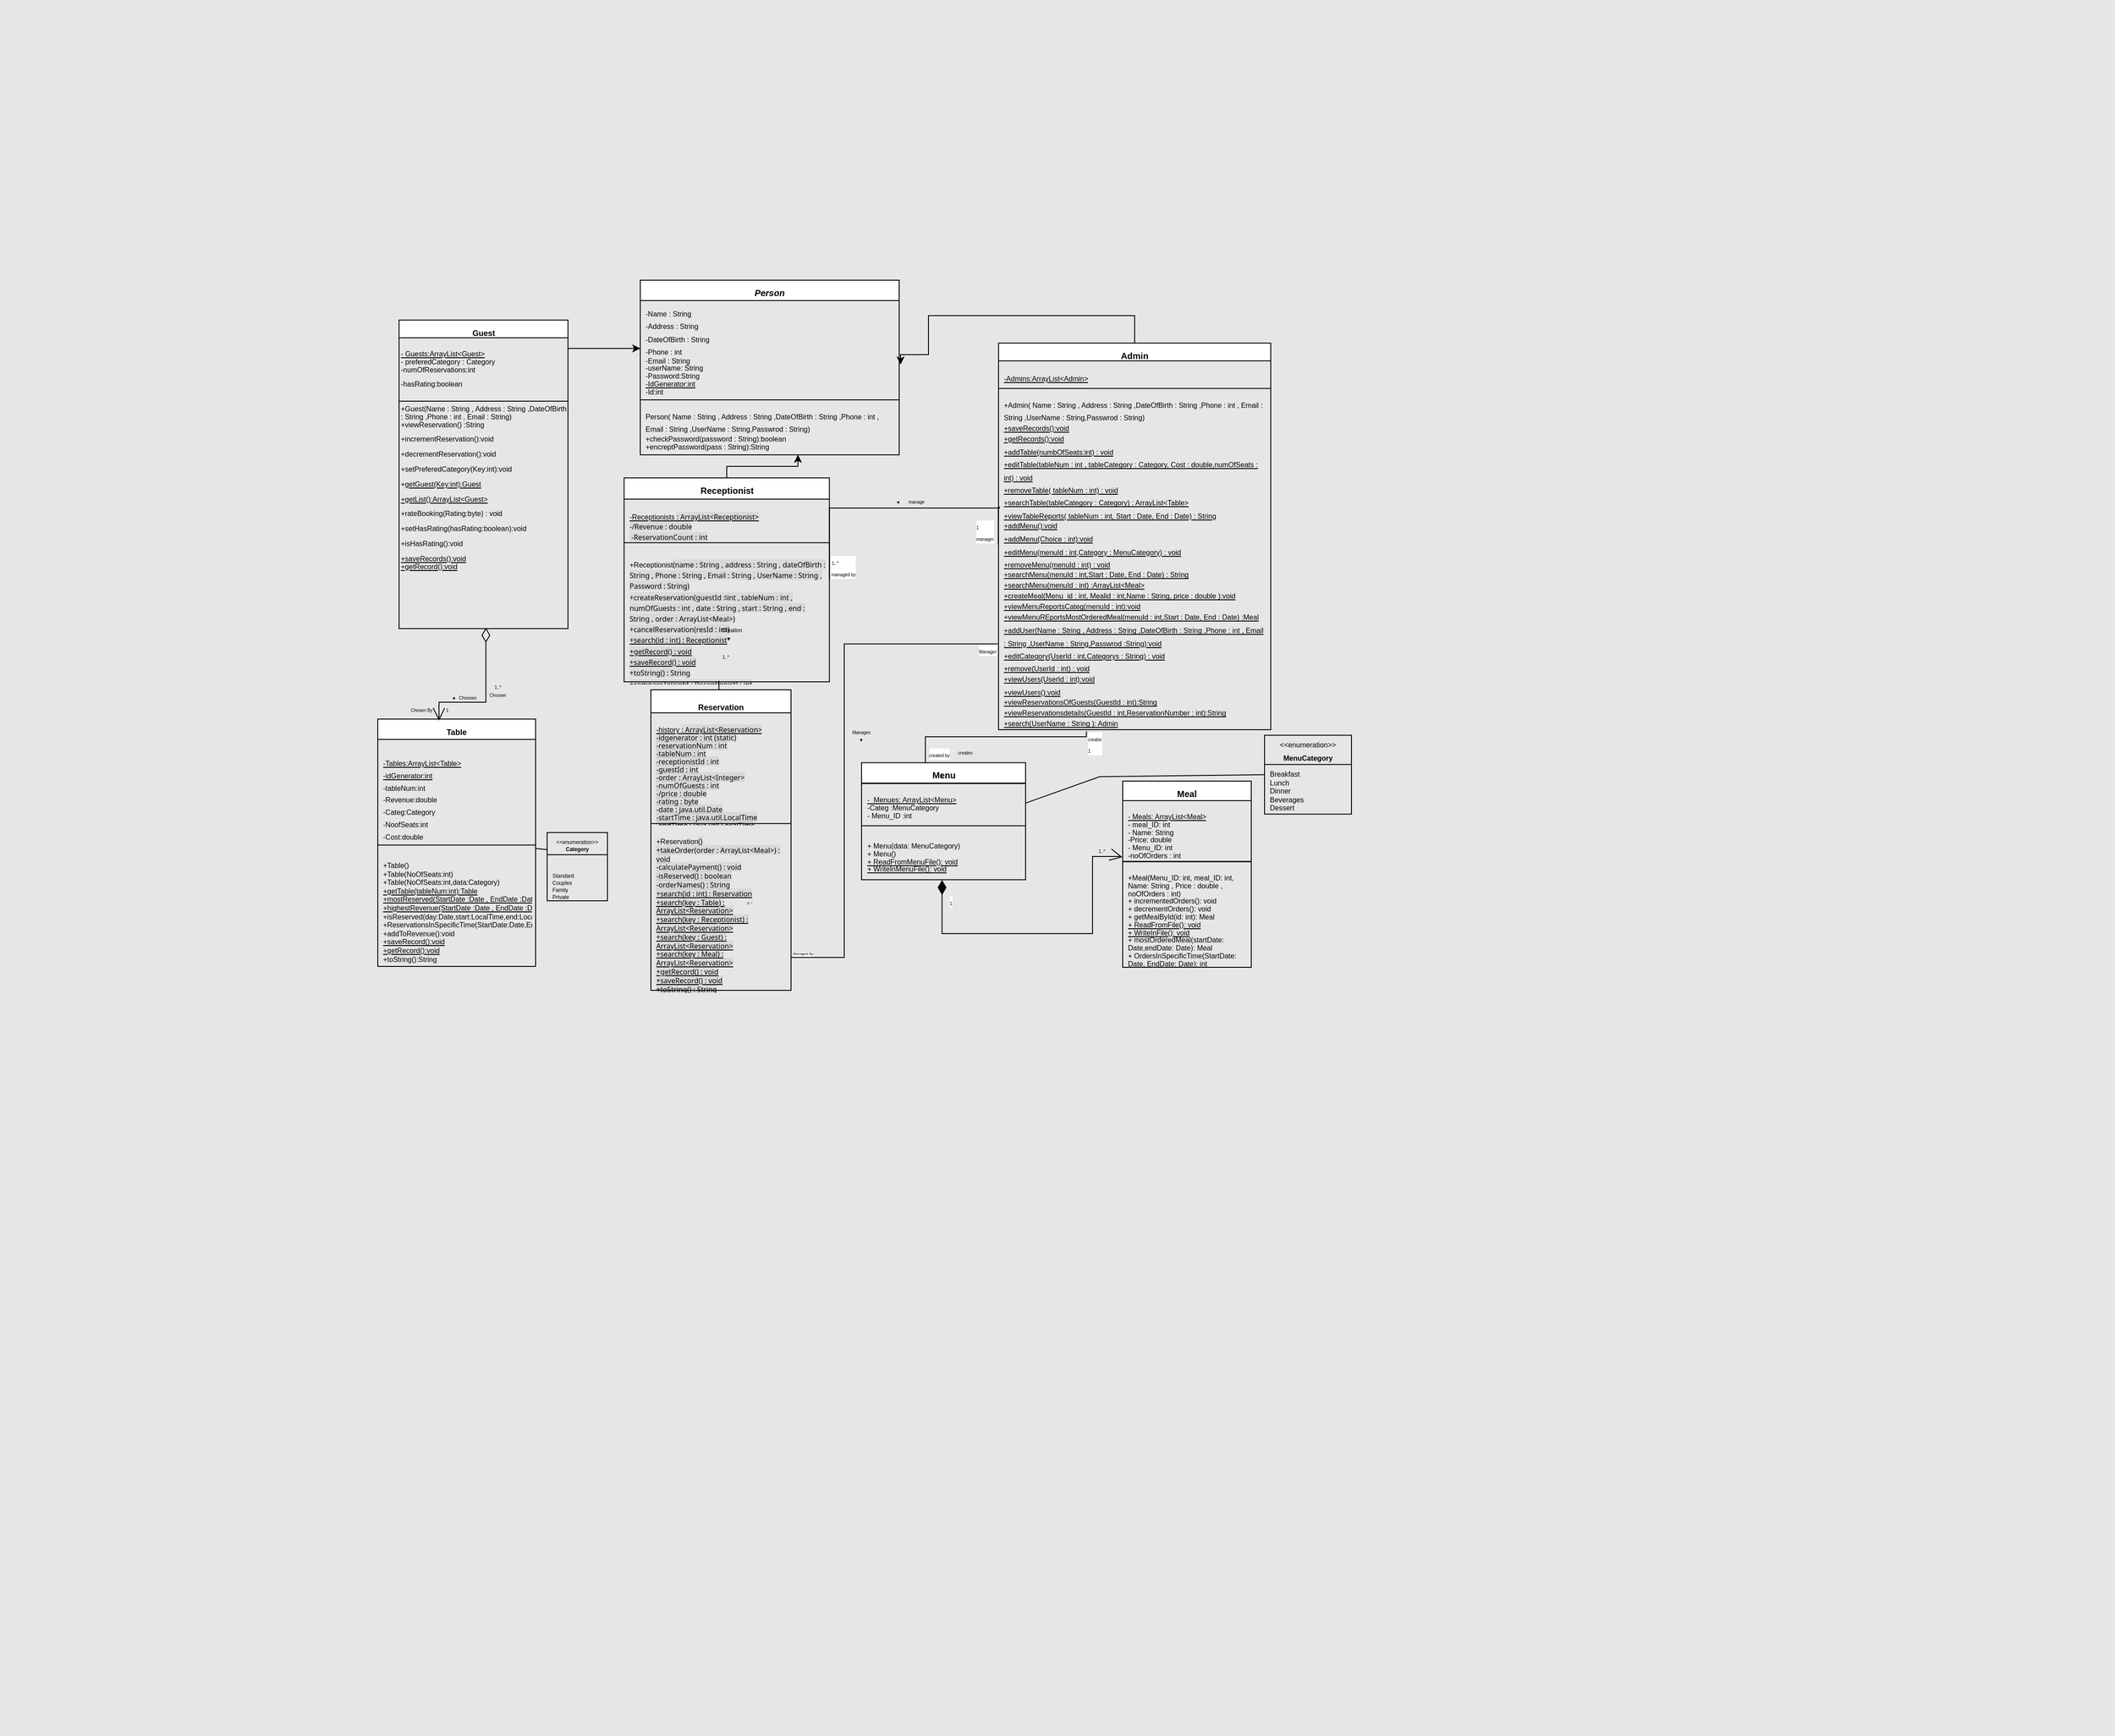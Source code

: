 <mxfile version="22.1.18" type="device">
  <diagram id="lqZ8-Fg71Qs4t3Br2LcO" name="Page-1">
    <mxGraphModel dx="3218" dy="468" grid="0" gridSize="13" guides="1" tooltips="1" connect="1" arrows="1" fold="1" page="1" pageScale="1" pageWidth="1169" pageHeight="827" background="#E6E6E6" math="0" shadow="0">
      <root>
        <mxCell id="WIyWlLk6GJQsqaUBKTNV-0" />
        <mxCell id="WIyWlLk6GJQsqaUBKTNV-1" parent="WIyWlLk6GJQsqaUBKTNV-0" />
        <mxCell id="kwfx18V8s8jriJGcK7w_-0" value="" style="group" parent="WIyWlLk6GJQsqaUBKTNV-1" vertex="1" connectable="0">
          <mxGeometry x="-1583" y="435" width="2384" height="1957" as="geometry" />
        </mxCell>
        <mxCell id="8VrIXo1lg3qWOVsLEivH-13" value="&lt;font style=&quot;font-size: 10px;&quot;&gt;Receptionist&lt;/font&gt;" style="swimlane;fontStyle=1;align=center;verticalAlign=top;childLayout=stackLayout;horizontal=1;startSize=24;horizontalStack=0;resizeParent=1;resizeParentMax=0;resizeLast=0;collapsible=1;marginBottom=0;whiteSpace=wrap;html=1;" parent="kwfx18V8s8jriJGcK7w_-0" vertex="1">
          <mxGeometry x="703.75" y="538.99" width="231.5" height="230.003" as="geometry">
            <mxRectangle x="290" y="70" width="170" height="40" as="alternateBounds" />
          </mxGeometry>
        </mxCell>
        <mxCell id="8VrIXo1lg3qWOVsLEivH-14" value="&lt;p style=&quot;line-height: 130%; font-size: 8px;&quot;&gt;&lt;font style=&quot;font-size: 8px;&quot;&gt;&lt;u&gt;-Receptionists &lt;span style=&quot;margin: 0px; padding: 0px; border: 0px; font-family: &amp;quot;gg sans&amp;quot;, &amp;quot;Noto Sans&amp;quot;, &amp;quot;Helvetica Neue&amp;quot;, Helvetica, Arial, sans-serif; vertical-align: baseline; outline: 0px; background-color: rgba(2, 2, 2, 0.06);&quot;&gt;: ArrayList&lt;/span&gt;&lt;span style=&quot;margin: 0px; padding: 0px; border: 0px; font-family: &amp;quot;gg sans&amp;quot;, &amp;quot;Noto Sans&amp;quot;, &amp;quot;Helvetica Neue&amp;quot;, Helvetica, Arial, sans-serif; vertical-align: baseline; outline: 0px; background-color: rgba(2, 2, 2, 0.06);&quot;&gt;&amp;lt;Receptionist&lt;/span&gt;&lt;span style=&quot;margin: 0px; padding: 0px; border: 0px; font-family: &amp;quot;gg sans&amp;quot;, &amp;quot;Noto Sans&amp;quot;, &amp;quot;Helvetica Neue&amp;quot;, Helvetica, Arial, sans-serif; vertical-align: baseline; outline: 0px; background-color: rgba(2, 2, 2, 0.06);&quot;&gt;&amp;gt;&lt;/span&gt;&lt;/u&gt;&lt;span style=&quot;margin: 0px; padding: 0px; border: 0px; font-family: &amp;quot;gg sans&amp;quot;, &amp;quot;Noto Sans&amp;quot;, &amp;quot;Helvetica Neue&amp;quot;, Helvetica, Arial, sans-serif; vertical-align: baseline; outline: 0px; background-color: rgba(2, 2, 2, 0.06);&quot;&gt;&lt;br&gt;&lt;/span&gt;&lt;span style=&quot;margin: 0px; padding: 0px; border: 0px; font-family: &amp;quot;gg sans&amp;quot;, &amp;quot;Noto Sans&amp;quot;, &amp;quot;Helvetica Neue&amp;quot;, Helvetica, Arial, sans-serif; vertical-align: baseline; outline: 0px; background-color: rgba(2, 2, 2, 0.06);&quot;&gt;-&lt;/span&gt;&lt;span style=&quot;margin: 0px; padding: 0px; border: 0px; font-family: &amp;quot;gg sans&amp;quot;, &amp;quot;Noto Sans&amp;quot;, &amp;quot;Helvetica Neue&amp;quot;, Helvetica, Arial, sans-serif; vertical-align: baseline; outline: 0px; background-color: rgba(2, 2, 2, 0.06);&quot;&gt;/Revenue &lt;/span&gt;&lt;span style=&quot;margin: 0px; padding: 0px; border: 0px; font-family: &amp;quot;gg sans&amp;quot;, &amp;quot;Noto Sans&amp;quot;, &amp;quot;Helvetica Neue&amp;quot;, Helvetica, Arial, sans-serif; vertical-align: baseline; outline: 0px; background-color: rgba(2, 2, 2, 0.06);&quot;&gt;: double&lt;br&gt;&amp;nbsp;&lt;/span&gt;&lt;span style=&quot;margin: 0px; padding: 0px; border: 0px; font-family: &amp;quot;gg sans&amp;quot;, &amp;quot;Noto Sans&amp;quot;, &amp;quot;Helvetica Neue&amp;quot;, Helvetica, Arial, sans-serif; vertical-align: baseline; outline: 0px; background-color: rgba(2, 2, 2, 0.06);&quot;&gt;-ReservationCount &lt;/span&gt;&lt;span style=&quot;margin: 0px; padding: 0px; border: 0px; font-family: &amp;quot;gg sans&amp;quot;, &amp;quot;Noto Sans&amp;quot;, &amp;quot;Helvetica Neue&amp;quot;, Helvetica, Arial, sans-serif; vertical-align: baseline; outline: 0px; background-color: rgba(2, 2, 2, 0.06);&quot;&gt;: int&lt;/span&gt;&lt;br&gt;&lt;/font&gt;&lt;/p&gt;" style="text;strokeColor=none;fillColor=none;align=left;verticalAlign=top;spacingLeft=4;spacingRight=4;overflow=hidden;rotatable=0;points=[[0,0.5],[1,0.5]];portConstraint=eastwest;whiteSpace=wrap;html=1;" parent="8VrIXo1lg3qWOVsLEivH-13" vertex="1">
          <mxGeometry y="24" width="231.5" height="45" as="geometry" />
        </mxCell>
        <mxCell id="8VrIXo1lg3qWOVsLEivH-15" value="" style="line;strokeWidth=1;fillColor=none;align=left;verticalAlign=middle;spacingTop=-1;spacingLeft=3;spacingRight=3;rotatable=0;labelPosition=right;points=[];portConstraint=eastwest;strokeColor=inherit;" parent="8VrIXo1lg3qWOVsLEivH-13" vertex="1">
          <mxGeometry y="69" width="231.5" height="8.253" as="geometry" />
        </mxCell>
        <mxCell id="8VrIXo1lg3qWOVsLEivH-16" value="&lt;p style=&quot;line-height: 140%; font-size: 8px;&quot;&gt;&lt;font style=&quot;font-size: 8px;&quot;&gt;+Receptionist&lt;span style=&quot;margin: 0px; padding: 0px; border: 0px; font-family: &amp;quot;gg sans&amp;quot;, &amp;quot;Noto Sans&amp;quot;, &amp;quot;Helvetica Neue&amp;quot;, Helvetica, Arial, sans-serif; vertical-align: baseline; outline: 0px; background-color: rgba(2, 2, 2, 0.06);&quot;&gt;(name &lt;/span&gt;&lt;span style=&quot;margin: 0px; padding: 0px; border: 0px; font-family: &amp;quot;gg sans&amp;quot;, &amp;quot;Noto Sans&amp;quot;, &amp;quot;Helvetica Neue&amp;quot;, Helvetica, Arial, sans-serif; vertical-align: baseline; outline: 0px; background-color: rgba(2, 2, 2, 0.06);&quot;&gt;: String &lt;/span&gt;&lt;span style=&quot;margin: 0px; padding: 0px; border: 0px; font-family: &amp;quot;gg sans&amp;quot;, &amp;quot;Noto Sans&amp;quot;, &amp;quot;Helvetica Neue&amp;quot;, Helvetica, Arial, sans-serif; vertical-align: baseline; outline: 0px; background-color: rgba(2, 2, 2, 0.06);&quot;&gt;, address &lt;/span&gt;&lt;span style=&quot;margin: 0px; padding: 0px; border: 0px; font-family: &amp;quot;gg sans&amp;quot;, &amp;quot;Noto Sans&amp;quot;, &amp;quot;Helvetica Neue&amp;quot;, Helvetica, Arial, sans-serif; vertical-align: baseline; outline: 0px; background-color: rgba(2, 2, 2, 0.06);&quot;&gt;: String &lt;/span&gt;&lt;span style=&quot;margin: 0px; padding: 0px; border: 0px; font-family: &amp;quot;gg sans&amp;quot;, &amp;quot;Noto Sans&amp;quot;, &amp;quot;Helvetica Neue&amp;quot;, Helvetica, Arial, sans-serif; vertical-align: baseline; outline: 0px; background-color: rgba(2, 2, 2, 0.06);&quot;&gt;, dateOfBirth &lt;/span&gt;&lt;span style=&quot;margin: 0px; padding: 0px; border: 0px; font-family: &amp;quot;gg sans&amp;quot;, &amp;quot;Noto Sans&amp;quot;, &amp;quot;Helvetica Neue&amp;quot;, Helvetica, Arial, sans-serif; vertical-align: baseline; outline: 0px; background-color: rgba(2, 2, 2, 0.06);&quot;&gt;: String &lt;/span&gt;&lt;span style=&quot;margin: 0px; padding: 0px; border: 0px; font-family: &amp;quot;gg sans&amp;quot;, &amp;quot;Noto Sans&amp;quot;, &amp;quot;Helvetica Neue&amp;quot;, Helvetica, Arial, sans-serif; vertical-align: baseline; outline: 0px; background-color: rgba(2, 2, 2, 0.06);&quot;&gt;, Phone &lt;/span&gt;&lt;span style=&quot;margin: 0px; padding: 0px; border: 0px; font-family: &amp;quot;gg sans&amp;quot;, &amp;quot;Noto Sans&amp;quot;, &amp;quot;Helvetica Neue&amp;quot;, Helvetica, Arial, sans-serif; vertical-align: baseline; outline: 0px; background-color: rgba(2, 2, 2, 0.06);&quot;&gt;: String &lt;/span&gt;&lt;span style=&quot;margin: 0px; padding: 0px; border: 0px; font-family: &amp;quot;gg sans&amp;quot;, &amp;quot;Noto Sans&amp;quot;, &amp;quot;Helvetica Neue&amp;quot;, Helvetica, Arial, sans-serif; vertical-align: baseline; outline: 0px; background-color: rgba(2, 2, 2, 0.06);&quot;&gt;, Email &lt;/span&gt;&lt;span style=&quot;margin: 0px; padding: 0px; border: 0px; font-family: &amp;quot;gg sans&amp;quot;, &amp;quot;Noto Sans&amp;quot;, &amp;quot;Helvetica Neue&amp;quot;, Helvetica, Arial, sans-serif; vertical-align: baseline; outline: 0px; background-color: rgba(2, 2, 2, 0.06);&quot;&gt;: String &lt;/span&gt;&lt;span style=&quot;margin: 0px; padding: 0px; border: 0px; font-family: &amp;quot;gg sans&amp;quot;, &amp;quot;Noto Sans&amp;quot;, &amp;quot;Helvetica Neue&amp;quot;, Helvetica, Arial, sans-serif; vertical-align: baseline; outline: 0px; background-color: rgba(2, 2, 2, 0.06);&quot;&gt;, UserName &lt;/span&gt;&lt;span style=&quot;margin: 0px; padding: 0px; border: 0px; font-family: &amp;quot;gg sans&amp;quot;, &amp;quot;Noto Sans&amp;quot;, &amp;quot;Helvetica Neue&amp;quot;, Helvetica, Arial, sans-serif; vertical-align: baseline; outline: 0px; background-color: rgba(2, 2, 2, 0.06);&quot;&gt;: String &lt;/span&gt;&lt;span style=&quot;margin: 0px; padding: 0px; border: 0px; font-family: &amp;quot;gg sans&amp;quot;, &amp;quot;Noto Sans&amp;quot;, &amp;quot;Helvetica Neue&amp;quot;, Helvetica, Arial, sans-serif; vertical-align: baseline; outline: 0px; background-color: rgba(2, 2, 2, 0.06);&quot;&gt;, Password &lt;/span&gt;&lt;span style=&quot;margin: 0px; padding: 0px; border: 0px; font-family: &amp;quot;gg sans&amp;quot;, &amp;quot;Noto Sans&amp;quot;, &amp;quot;Helvetica Neue&amp;quot;, Helvetica, Arial, sans-serif; vertical-align: baseline; outline: 0px; background-color: rgba(2, 2, 2, 0.06);&quot;&gt;: String&lt;/span&gt;&lt;span style=&quot;margin: 0px; padding: 0px; border: 0px; font-family: &amp;quot;gg sans&amp;quot;, &amp;quot;Noto Sans&amp;quot;, &amp;quot;Helvetica Neue&amp;quot;, Helvetica, Arial, sans-serif; vertical-align: baseline; outline: 0px; background-color: rgba(2, 2, 2, 0.06);&quot;&gt;)&lt;br&gt;&lt;/span&gt;&lt;span style=&quot;margin: 0px; padding: 0px; border: 0px; font-family: &amp;quot;gg sans&amp;quot;, &amp;quot;Noto Sans&amp;quot;, &amp;quot;Helvetica Neue&amp;quot;, Helvetica, Arial, sans-serif; vertical-align: baseline; outline: 0px; background-color: rgba(2, 2, 2, 0.06);&quot;&gt;+createReservation&lt;/span&gt;&lt;span style=&quot;margin: 0px; padding: 0px; border: 0px; font-family: &amp;quot;gg sans&amp;quot;, &amp;quot;Noto Sans&amp;quot;, &amp;quot;Helvetica Neue&amp;quot;, Helvetica, Arial, sans-serif; vertical-align: baseline; outline: 0px; background-color: rgba(2, 2, 2, 0.06);&quot;&gt;(guestId &lt;/span&gt;&lt;span style=&quot;margin: 0px; padding: 0px; border: 0px; font-family: &amp;quot;gg sans&amp;quot;, &amp;quot;Noto Sans&amp;quot;, &amp;quot;Helvetica Neue&amp;quot;, Helvetica, Arial, sans-serif; vertical-align: baseline; outline: 0px; background-color: rgba(2, 2, 2, 0.06);&quot;&gt;: int &lt;/span&gt;&lt;span style=&quot;margin: 0px; padding: 0px; border: 0px; font-family: &amp;quot;gg sans&amp;quot;, &amp;quot;Noto Sans&amp;quot;, &amp;quot;Helvetica Neue&amp;quot;, Helvetica, Arial, sans-serif; vertical-align: baseline; outline: 0px; background-color: rgba(2, 2, 2, 0.06);&quot;&gt;, tableNum &lt;/span&gt;&lt;span style=&quot;margin: 0px; padding: 0px; border: 0px; font-family: &amp;quot;gg sans&amp;quot;, &amp;quot;Noto Sans&amp;quot;, &amp;quot;Helvetica Neue&amp;quot;, Helvetica, Arial, sans-serif; vertical-align: baseline; outline: 0px; background-color: rgba(2, 2, 2, 0.06);&quot;&gt;: int &lt;/span&gt;&lt;span style=&quot;margin: 0px; padding: 0px; border: 0px; font-family: &amp;quot;gg sans&amp;quot;, &amp;quot;Noto Sans&amp;quot;, &amp;quot;Helvetica Neue&amp;quot;, Helvetica, Arial, sans-serif; vertical-align: baseline; outline: 0px; background-color: rgba(2, 2, 2, 0.06);&quot;&gt;, numOfGuests &lt;/span&gt;&lt;span style=&quot;margin: 0px; padding: 0px; border: 0px; font-family: &amp;quot;gg sans&amp;quot;, &amp;quot;Noto Sans&amp;quot;, &amp;quot;Helvetica Neue&amp;quot;, Helvetica, Arial, sans-serif; vertical-align: baseline; outline: 0px; background-color: rgba(2, 2, 2, 0.06);&quot;&gt;: int &lt;/span&gt;&lt;span style=&quot;margin: 0px; padding: 0px; border: 0px; font-family: &amp;quot;gg sans&amp;quot;, &amp;quot;Noto Sans&amp;quot;, &amp;quot;Helvetica Neue&amp;quot;, Helvetica, Arial, sans-serif; vertical-align: baseline; outline: 0px; background-color: rgba(2, 2, 2, 0.06);&quot;&gt;, date &lt;/span&gt;&lt;span style=&quot;margin: 0px; padding: 0px; border: 0px; font-family: &amp;quot;gg sans&amp;quot;, &amp;quot;Noto Sans&amp;quot;, &amp;quot;Helvetica Neue&amp;quot;, Helvetica, Arial, sans-serif; vertical-align: baseline; outline: 0px; background-color: rgba(2, 2, 2, 0.06);&quot;&gt;: String &lt;/span&gt;&lt;span style=&quot;margin: 0px; padding: 0px; border: 0px; font-family: &amp;quot;gg sans&amp;quot;, &amp;quot;Noto Sans&amp;quot;, &amp;quot;Helvetica Neue&amp;quot;, Helvetica, Arial, sans-serif; vertical-align: baseline; outline: 0px; background-color: rgba(2, 2, 2, 0.06);&quot;&gt;, start &lt;/span&gt;&lt;span style=&quot;margin: 0px; padding: 0px; border: 0px; font-family: &amp;quot;gg sans&amp;quot;, &amp;quot;Noto Sans&amp;quot;, &amp;quot;Helvetica Neue&amp;quot;, Helvetica, Arial, sans-serif; vertical-align: baseline; outline: 0px; background-color: rgba(2, 2, 2, 0.06);&quot;&gt;: String &lt;/span&gt;&lt;span style=&quot;margin: 0px; padding: 0px; border: 0px; font-family: &amp;quot;gg sans&amp;quot;, &amp;quot;Noto Sans&amp;quot;, &amp;quot;Helvetica Neue&amp;quot;, Helvetica, Arial, sans-serif; vertical-align: baseline; outline: 0px; background-color: rgba(2, 2, 2, 0.06);&quot;&gt;, end &lt;/span&gt;&lt;span style=&quot;margin: 0px; padding: 0px; border: 0px; font-family: &amp;quot;gg sans&amp;quot;, &amp;quot;Noto Sans&amp;quot;, &amp;quot;Helvetica Neue&amp;quot;, Helvetica, Arial, sans-serif; vertical-align: baseline; outline: 0px; background-color: rgba(2, 2, 2, 0.06);&quot;&gt;: String &lt;/span&gt;&lt;span style=&quot;margin: 0px; padding: 0px; border: 0px; font-family: &amp;quot;gg sans&amp;quot;, &amp;quot;Noto Sans&amp;quot;, &amp;quot;Helvetica Neue&amp;quot;, Helvetica, Arial, sans-serif; vertical-align: baseline; outline: 0px; background-color: rgba(2, 2, 2, 0.06);&quot;&gt;, order &lt;/span&gt;&lt;span style=&quot;margin: 0px; padding: 0px; border: 0px; font-family: &amp;quot;gg sans&amp;quot;, &amp;quot;Noto Sans&amp;quot;, &amp;quot;Helvetica Neue&amp;quot;, Helvetica, Arial, sans-serif; vertical-align: baseline; outline: 0px; background-color: rgba(2, 2, 2, 0.06);&quot;&gt;: ArrayList&lt;/span&gt;&lt;span style=&quot;margin: 0px; padding: 0px; border: 0px; font-family: &amp;quot;gg sans&amp;quot;, &amp;quot;Noto Sans&amp;quot;, &amp;quot;Helvetica Neue&amp;quot;, Helvetica, Arial, sans-serif; vertical-align: baseline; outline: 0px; background-color: rgba(2, 2, 2, 0.06);&quot;&gt;&amp;lt;Meal&lt;/span&gt;&lt;span style=&quot;margin: 0px; padding: 0px; border: 0px; font-family: &amp;quot;gg sans&amp;quot;, &amp;quot;Noto Sans&amp;quot;, &amp;quot;Helvetica Neue&amp;quot;, Helvetica, Arial, sans-serif; vertical-align: baseline; outline: 0px; background-color: rgba(2, 2, 2, 0.06);&quot;&gt;&amp;gt;&lt;/span&gt;&lt;span style=&quot;margin: 0px; padding: 0px; border: 0px; font-family: &amp;quot;gg sans&amp;quot;, &amp;quot;Noto Sans&amp;quot;, &amp;quot;Helvetica Neue&amp;quot;, Helvetica, Arial, sans-serif; vertical-align: baseline; outline: 0px; background-color: rgba(2, 2, 2, 0.06);&quot;&gt;)&lt;br&gt;&lt;/span&gt;&lt;span style=&quot;margin: 0px; padding: 0px; border: 0px; font-family: &amp;quot;gg sans&amp;quot;, &amp;quot;Noto Sans&amp;quot;, &amp;quot;Helvetica Neue&amp;quot;, Helvetica, Arial, sans-serif; vertical-align: baseline; outline: 0px; background-color: rgba(2, 2, 2, 0.06);&quot;&gt;+cancelReservation&lt;/span&gt;&lt;span style=&quot;margin: 0px; padding: 0px; border: 0px; font-family: &amp;quot;gg sans&amp;quot;, &amp;quot;Noto Sans&amp;quot;, &amp;quot;Helvetica Neue&amp;quot;, Helvetica, Arial, sans-serif; vertical-align: baseline; outline: 0px; background-color: rgba(2, 2, 2, 0.06);&quot;&gt;(resId &lt;/span&gt;&lt;span style=&quot;margin: 0px; padding: 0px; border: 0px; font-family: &amp;quot;gg sans&amp;quot;, &amp;quot;Noto Sans&amp;quot;, &amp;quot;Helvetica Neue&amp;quot;, Helvetica, Arial, sans-serif; vertical-align: baseline; outline: 0px; background-color: rgba(2, 2, 2, 0.06);&quot;&gt;: int&lt;/span&gt;&lt;span style=&quot;margin: 0px; padding: 0px; border: 0px; font-family: &amp;quot;gg sans&amp;quot;, &amp;quot;Noto Sans&amp;quot;, &amp;quot;Helvetica Neue&amp;quot;, Helvetica, Arial, sans-serif; vertical-align: baseline; outline: 0px; background-color: rgba(2, 2, 2, 0.06);&quot;&gt;)&lt;br&gt;&lt;/span&gt;&lt;u&gt;&lt;span style=&quot;margin: 0px; padding: 0px; border: 0px; font-family: &amp;quot;gg sans&amp;quot;, &amp;quot;Noto Sans&amp;quot;, &amp;quot;Helvetica Neue&amp;quot;, Helvetica, Arial, sans-serif; vertical-align: baseline; outline: 0px; background-color: rgba(2, 2, 2, 0.06);&quot;&gt;+search&lt;/span&gt;&lt;span style=&quot;margin: 0px; padding: 0px; border: 0px; font-family: &amp;quot;gg sans&amp;quot;, &amp;quot;Noto Sans&amp;quot;, &amp;quot;Helvetica Neue&amp;quot;, Helvetica, Arial, sans-serif; vertical-align: baseline; outline: 0px; background-color: rgba(2, 2, 2, 0.06);&quot;&gt;(id &lt;/span&gt;&lt;span style=&quot;margin: 0px; padding: 0px; border: 0px; font-family: &amp;quot;gg sans&amp;quot;, &amp;quot;Noto Sans&amp;quot;, &amp;quot;Helvetica Neue&amp;quot;, Helvetica, Arial, sans-serif; vertical-align: baseline; outline: 0px; background-color: rgba(2, 2, 2, 0.06);&quot;&gt;: int&lt;/span&gt;&lt;span style=&quot;margin: 0px; padding: 0px; border: 0px; font-family: &amp;quot;gg sans&amp;quot;, &amp;quot;Noto Sans&amp;quot;, &amp;quot;Helvetica Neue&amp;quot;, Helvetica, Arial, sans-serif; vertical-align: baseline; outline: 0px; background-color: rgba(2, 2, 2, 0.06);&quot;&gt;) &lt;/span&gt;&lt;span style=&quot;margin: 0px; padding: 0px; border: 0px; font-family: &amp;quot;gg sans&amp;quot;, &amp;quot;Noto Sans&amp;quot;, &amp;quot;Helvetica Neue&amp;quot;, Helvetica, Arial, sans-serif; vertical-align: baseline; outline: 0px; background-color: rgba(2, 2, 2, 0.06);&quot;&gt;: Receptionist&lt;/span&gt;&lt;/u&gt;&lt;span style=&quot;margin: 0px; padding: 0px; border: 0px; font-family: &amp;quot;gg sans&amp;quot;, &amp;quot;Noto Sans&amp;quot;, &amp;quot;Helvetica Neue&amp;quot;, Helvetica, Arial, sans-serif; vertical-align: baseline; outline: 0px; background-color: rgba(2, 2, 2, 0.06);&quot;&gt;&lt;br&gt;&lt;/span&gt;&lt;u&gt;&lt;span style=&quot;margin: 0px; padding: 0px; border: 0px; font-family: &amp;quot;gg sans&amp;quot;, &amp;quot;Noto Sans&amp;quot;, &amp;quot;Helvetica Neue&amp;quot;, Helvetica, Arial, sans-serif; vertical-align: baseline; outline: 0px; background-color: rgba(2, 2, 2, 0.06);&quot;&gt;+getRecord&lt;/span&gt;&lt;span style=&quot;margin: 0px; padding: 0px; border: 0px; font-family: &amp;quot;gg sans&amp;quot;, &amp;quot;Noto Sans&amp;quot;, &amp;quot;Helvetica Neue&amp;quot;, Helvetica, Arial, sans-serif; vertical-align: baseline; outline: 0px; background-color: rgba(2, 2, 2, 0.06);&quot;&gt;(&lt;/span&gt;&lt;span style=&quot;margin: 0px; padding: 0px; border: 0px; font-family: &amp;quot;gg sans&amp;quot;, &amp;quot;Noto Sans&amp;quot;, &amp;quot;Helvetica Neue&amp;quot;, Helvetica, Arial, sans-serif; vertical-align: baseline; outline: 0px; background-color: rgba(2, 2, 2, 0.06);&quot;&gt;) &lt;/span&gt;&lt;span style=&quot;margin: 0px; padding: 0px; border: 0px; font-family: &amp;quot;gg sans&amp;quot;, &amp;quot;Noto Sans&amp;quot;, &amp;quot;Helvetica Neue&amp;quot;, Helvetica, Arial, sans-serif; vertical-align: baseline; outline: 0px; background-color: rgba(2, 2, 2, 0.06);&quot;&gt;: void&lt;/span&gt;&lt;/u&gt;&lt;span style=&quot;margin: 0px; padding: 0px; border: 0px; font-family: &amp;quot;gg sans&amp;quot;, &amp;quot;Noto Sans&amp;quot;, &amp;quot;Helvetica Neue&amp;quot;, Helvetica, Arial, sans-serif; vertical-align: baseline; outline: 0px; background-color: rgba(2, 2, 2, 0.06);&quot;&gt;&lt;br&gt;&lt;/span&gt;&lt;u&gt;&lt;span style=&quot;margin: 0px; padding: 0px; border: 0px; font-family: &amp;quot;gg sans&amp;quot;, &amp;quot;Noto Sans&amp;quot;, &amp;quot;Helvetica Neue&amp;quot;, Helvetica, Arial, sans-serif; vertical-align: baseline; outline: 0px; background-color: rgba(2, 2, 2, 0.06);&quot;&gt;+saveRecord&lt;/span&gt;&lt;span style=&quot;margin: 0px; padding: 0px; border: 0px; font-family: &amp;quot;gg sans&amp;quot;, &amp;quot;Noto Sans&amp;quot;, &amp;quot;Helvetica Neue&amp;quot;, Helvetica, Arial, sans-serif; vertical-align: baseline; outline: 0px; background-color: rgba(2, 2, 2, 0.06);&quot;&gt;(&lt;/span&gt;&lt;span style=&quot;margin: 0px; padding: 0px; border: 0px; font-family: &amp;quot;gg sans&amp;quot;, &amp;quot;Noto Sans&amp;quot;, &amp;quot;Helvetica Neue&amp;quot;, Helvetica, Arial, sans-serif; vertical-align: baseline; outline: 0px; background-color: rgba(2, 2, 2, 0.06);&quot;&gt;) &lt;/span&gt;&lt;span style=&quot;margin: 0px; padding: 0px; border: 0px; font-family: &amp;quot;gg sans&amp;quot;, &amp;quot;Noto Sans&amp;quot;, &amp;quot;Helvetica Neue&amp;quot;, Helvetica, Arial, sans-serif; vertical-align: baseline; outline: 0px; background-color: rgba(2, 2, 2, 0.06);&quot;&gt;: void&lt;/span&gt;&lt;/u&gt;&lt;span style=&quot;margin: 0px; padding: 0px; border: 0px; font-family: &amp;quot;gg sans&amp;quot;, &amp;quot;Noto Sans&amp;quot;, &amp;quot;Helvetica Neue&amp;quot;, Helvetica, Arial, sans-serif; vertical-align: baseline; outline: 0px; background-color: rgba(2, 2, 2, 0.06);&quot;&gt;&lt;br&gt;&lt;/span&gt;&lt;span style=&quot;margin: 0px; padding: 0px; border: 0px; font-family: &amp;quot;gg sans&amp;quot;, &amp;quot;Noto Sans&amp;quot;, &amp;quot;Helvetica Neue&amp;quot;, Helvetica, Arial, sans-serif; vertical-align: baseline; outline: 0px; background-color: rgba(2, 2, 2, 0.06);&quot;&gt;+toString&lt;/span&gt;&lt;span style=&quot;margin: 0px; padding: 0px; border: 0px; font-family: &amp;quot;gg sans&amp;quot;, &amp;quot;Noto Sans&amp;quot;, &amp;quot;Helvetica Neue&amp;quot;, Helvetica, Arial, sans-serif; vertical-align: baseline; outline: 0px; background-color: rgba(2, 2, 2, 0.06);&quot;&gt;(&lt;/span&gt;&lt;span style=&quot;margin: 0px; padding: 0px; border: 0px; font-family: &amp;quot;gg sans&amp;quot;, &amp;quot;Noto Sans&amp;quot;, &amp;quot;Helvetica Neue&amp;quot;, Helvetica, Arial, sans-serif; vertical-align: baseline; outline: 0px; background-color: rgba(2, 2, 2, 0.06);&quot;&gt;) &lt;/span&gt;&lt;span style=&quot;margin: 0px; padding: 0px; border: 0px; font-family: &amp;quot;gg sans&amp;quot;, &amp;quot;Noto Sans&amp;quot;, &amp;quot;Helvetica Neue&amp;quot;, Helvetica, Arial, sans-serif; vertical-align: baseline; outline: 0px; background-color: rgba(2, 2, 2, 0.06);&quot;&gt;: String&lt;br&gt;&lt;/span&gt;&lt;span style=&quot;margin: 0px; padding: 0px; border: 0px; font-family: &amp;quot;gg sans&amp;quot;, &amp;quot;Noto Sans&amp;quot;, &amp;quot;Helvetica Neue&amp;quot;, Helvetica, Arial, sans-serif; vertical-align: baseline; outline: 0px; background-color: rgba(2, 2, 2, 0.06);&quot;&gt;+compareTo&lt;/span&gt;&lt;span style=&quot;margin: 0px; padding: 0px; border: 0px; font-family: &amp;quot;gg sans&amp;quot;, &amp;quot;Noto Sans&amp;quot;, &amp;quot;Helvetica Neue&amp;quot;, Helvetica, Arial, sans-serif; vertical-align: baseline; outline: 0px; background-color: rgba(2, 2, 2, 0.06);&quot;&gt;(right &lt;/span&gt;&lt;span style=&quot;margin: 0px; padding: 0px; border: 0px; font-family: &amp;quot;gg sans&amp;quot;, &amp;quot;Noto Sans&amp;quot;, &amp;quot;Helvetica Neue&amp;quot;, Helvetica, Arial, sans-serif; vertical-align: baseline; outline: 0px; background-color: rgba(2, 2, 2, 0.06);&quot;&gt;: Receptionist&lt;/span&gt;&lt;span style=&quot;margin: 0px; padding: 0px; border: 0px; font-family: &amp;quot;gg sans&amp;quot;, &amp;quot;Noto Sans&amp;quot;, &amp;quot;Helvetica Neue&amp;quot;, Helvetica, Arial, sans-serif; vertical-align: baseline; outline: 0px; background-color: rgba(2, 2, 2, 0.06);&quot;&gt;) &lt;/span&gt;&lt;span style=&quot;margin: 0px; padding: 0px; border: 0px; font-family: &amp;quot;gg sans&amp;quot;, &amp;quot;Noto Sans&amp;quot;, &amp;quot;Helvetica Neue&amp;quot;, Helvetica, Arial, sans-serif; vertical-align: baseline; outline: 0px; background-color: rgba(2, 2, 2, 0.06);&quot;&gt;: int&lt;/span&gt;&lt;/font&gt;&lt;span style=&quot;font-size: 14px;&quot;&gt;&lt;br&gt;&lt;/span&gt;&lt;/p&gt;" style="text;strokeColor=none;fillColor=none;align=left;verticalAlign=top;spacingLeft=4;spacingRight=4;overflow=hidden;rotatable=0;points=[[0,0.5],[1,0.5]];portConstraint=eastwest;whiteSpace=wrap;html=1;" parent="8VrIXo1lg3qWOVsLEivH-13" vertex="1">
          <mxGeometry y="77.253" width="231.5" height="152.75" as="geometry" />
        </mxCell>
        <mxCell id="8VrIXo1lg3qWOVsLEivH-17" value="&lt;font style=&quot;font-size: 9px;&quot;&gt;Guest&lt;/font&gt;" style="swimlane;fontStyle=1;align=center;verticalAlign=top;childLayout=stackLayout;horizontal=1;startSize=20;horizontalStack=0;resizeParent=1;resizeParentMax=0;resizeLast=0;collapsible=1;marginBottom=0;whiteSpace=wrap;html=1;" parent="kwfx18V8s8jriJGcK7w_-0" vertex="1">
          <mxGeometry x="450" y="361" width="190.5" height="348" as="geometry">
            <mxRectangle x="160" y="70" width="100" height="40" as="alternateBounds" />
          </mxGeometry>
        </mxCell>
        <mxCell id="8VrIXo1lg3qWOVsLEivH-44" value="&lt;p style=&quot;line-height: 110%; font-size: 8px;&quot;&gt;&lt;font style=&quot;font-size: 8px;&quot;&gt;&lt;font style=&quot;font-size: 8px;&quot;&gt;&lt;u style=&quot;&quot;&gt;- Guests:ArrayList&amp;lt;Guest&amp;gt;&lt;/u&gt;&lt;br&gt;&lt;/font&gt;&lt;/font&gt;&lt;font style=&quot;font-size: 8px;&quot;&gt;&lt;font style=&quot;font-size: 8px;&quot;&gt;- preferedCategory : Category&lt;br style=&quot;border-color: var(--border-color);&quot;&gt;-numOfReservations:int&lt;/font&gt;&lt;br style=&quot;border-color: var(--border-color);&quot;&gt;&lt;/font&gt;&lt;/p&gt;&lt;p style=&quot;line-height: 110%; font-size: 8px;&quot;&gt;&lt;font style=&quot;font-size: 8px;&quot;&gt;&lt;font style=&quot;font-size: 8px;&quot;&gt;-hasRating:boolean&lt;/font&gt;&lt;/font&gt;&lt;/p&gt;" style="text;html=1;align=left;verticalAlign=middle;resizable=0;points=[];autosize=1;strokeColor=none;fillColor=none;" parent="8VrIXo1lg3qWOVsLEivH-17" vertex="1">
          <mxGeometry y="20" width="190.5" height="71" as="geometry" />
        </mxCell>
        <mxCell id="8VrIXo1lg3qWOVsLEivH-19" value="" style="line;strokeWidth=1;fillColor=none;align=left;verticalAlign=middle;spacingTop=-1;spacingLeft=3;spacingRight=3;rotatable=0;labelPosition=right;points=[];portConstraint=eastwest;strokeColor=inherit;" parent="8VrIXo1lg3qWOVsLEivH-17" vertex="1">
          <mxGeometry y="91" width="190.5" height="1" as="geometry" />
        </mxCell>
        <mxCell id="8VrIXo1lg3qWOVsLEivH-20" value="&lt;p style=&quot;line-height: 110%; font-size: 8px;&quot;&gt;&lt;font style=&quot;font-size: 8px;&quot;&gt;&lt;font style=&quot;font-size: 8px;&quot;&gt;+Guest(Name : String , Address : String ,DateOfBirth : String ,Phone : int , Email : String)&lt;br&gt;+viewReservation() :String&lt;/font&gt;&lt;/font&gt;&lt;/p&gt;&lt;p style=&quot;line-height: 110%; font-size: 8px;&quot;&gt;&lt;span style=&quot;background-color: initial;&quot;&gt;+incrementReservation():void&lt;/span&gt;&lt;/p&gt;&lt;p style=&quot;line-height: 110%; font-size: 8px;&quot;&gt;&lt;span style=&quot;background-color: initial;&quot;&gt;+decrementReservation():void&lt;/span&gt;&lt;/p&gt;&lt;p style=&quot;line-height: 110%; font-size: 8px;&quot;&gt;&lt;span style=&quot;background-color: initial;&quot;&gt;+setPreferedCategory(Key:int):void&lt;/span&gt;&lt;/p&gt;&lt;p style=&quot;line-height: 110%; font-size: 8px;&quot;&gt;&lt;span style=&quot;background-color: initial;&quot;&gt;+&lt;u&gt;getGuest(Key:int):Guest&lt;/u&gt;&lt;/span&gt;&lt;/p&gt;&lt;p style=&quot;line-height: 110%; font-size: 8px;&quot;&gt;&lt;span style=&quot;background-color: initial;&quot;&gt;&lt;u&gt;+getList():ArrayList&amp;lt;Guest&amp;gt;&lt;/u&gt;&lt;/span&gt;&lt;/p&gt;&lt;p style=&quot;line-height: 110%; font-size: 8px;&quot;&gt;&lt;font style=&quot;background-color: initial;&quot;&gt;+rateBooking(Rating:byte) : void&lt;/font&gt;&lt;/p&gt;&lt;p style=&quot;line-height: 110%; font-size: 8px;&quot;&gt;&lt;font style=&quot;background-color: initial;&quot;&gt;+setHasRating(hasRating:boolean):void&lt;/font&gt;&lt;/p&gt;&lt;p style=&quot;line-height: 110%; font-size: 8px;&quot;&gt;&lt;font style=&quot;background-color: initial;&quot;&gt;+isHasRating():void&lt;/font&gt;&lt;/p&gt;&lt;p style=&quot;line-height: 110%; font-size: 8px;&quot;&gt;&lt;font style=&quot;font-size: 8px;&quot;&gt;&lt;font style=&quot;font-size: 8px;&quot;&gt;&lt;u&gt;+saveRecords():void&lt;br&gt;&lt;/u&gt;&lt;/font&gt;&lt;/font&gt;&lt;font style=&quot;font-size: 8px;&quot;&gt;&lt;font style=&quot;font-size: 8px;&quot;&gt;&lt;u&gt;+getRecord():void&lt;/u&gt;&lt;br&gt;&lt;/font&gt;&lt;/font&gt;&lt;/p&gt;" style="text;strokeColor=none;fillColor=none;align=left;verticalAlign=top;spacingLeft=2;spacingRight=2;overflow=hidden;rotatable=0;points=[[0,0.5],[1,0.5]];portConstraint=eastwest;whiteSpace=wrap;html=1;spacing=0;spacingBottom=0;spacingTop=-8;" parent="8VrIXo1lg3qWOVsLEivH-17" vertex="1">
          <mxGeometry y="92" width="190.5" height="256" as="geometry" />
        </mxCell>
        <mxCell id="8VrIXo1lg3qWOVsLEivH-21" value="&lt;p style=&quot;line-height: 0%;&quot;&gt;&lt;font style=&quot;font-size: 9px;&quot;&gt;Reservation&lt;/font&gt;&lt;/p&gt;" style="swimlane;fontStyle=1;align=center;verticalAlign=top;childLayout=stackLayout;horizontal=1;startSize=26;horizontalStack=0;resizeParent=1;resizeParentMax=0;resizeLast=0;collapsible=1;marginBottom=0;whiteSpace=wrap;html=1;" parent="kwfx18V8s8jriJGcK7w_-0" vertex="1">
          <mxGeometry x="734" y="778" width="158" height="339" as="geometry">
            <mxRectangle x="750" y="651" width="170" height="40" as="alternateBounds" />
          </mxGeometry>
        </mxCell>
        <mxCell id="8VrIXo1lg3qWOVsLEivH-22" value="&lt;p style=&quot;line-height: 100%; font-size: 8px;&quot;&gt;&lt;font style=&quot;font-size: 8px;&quot;&gt;&lt;u&gt;-history &lt;span style=&quot;margin: 0px; padding: 0px; border: 0px; font-family: &amp;quot;gg sans&amp;quot;, &amp;quot;Noto Sans&amp;quot;, &amp;quot;Helvetica Neue&amp;quot;, Helvetica, Arial, sans-serif; vertical-align: baseline; outline: 0px; background-color: rgba(2, 2, 2, 0.06);&quot;&gt;: ArrayList&lt;/span&gt;&lt;span style=&quot;margin: 0px; padding: 0px; border: 0px; font-family: &amp;quot;gg sans&amp;quot;, &amp;quot;Noto Sans&amp;quot;, &amp;quot;Helvetica Neue&amp;quot;, Helvetica, Arial, sans-serif; vertical-align: baseline; outline: 0px; background-color: rgba(2, 2, 2, 0.06);&quot;&gt;&amp;lt;Reservation&lt;/span&gt;&lt;span style=&quot;margin: 0px; padding: 0px; border: 0px; font-family: &amp;quot;gg sans&amp;quot;, &amp;quot;Noto Sans&amp;quot;, &amp;quot;Helvetica Neue&amp;quot;, Helvetica, Arial, sans-serif; vertical-align: baseline; outline: 0px; background-color: rgba(2, 2, 2, 0.06);&quot;&gt;&amp;gt;&lt;/span&gt;&lt;/u&gt;&lt;span style=&quot;margin: 0px; padding: 0px; border: 0px; font-family: &amp;quot;gg sans&amp;quot;, &amp;quot;Noto Sans&amp;quot;, &amp;quot;Helvetica Neue&amp;quot;, Helvetica, Arial, sans-serif; vertical-align: baseline; outline: 0px; background-color: rgba(2, 2, 2, 0.06);&quot;&gt;&lt;br&gt;&lt;/span&gt;&lt;span style=&quot;margin: 0px; padding: 0px; border: 0px; font-family: &amp;quot;gg sans&amp;quot;, &amp;quot;Noto Sans&amp;quot;, &amp;quot;Helvetica Neue&amp;quot;, Helvetica, Arial, sans-serif; vertical-align: baseline; outline: 0px; background-color: rgba(2, 2, 2, 0.06);&quot;&gt;-idgenerator &lt;/span&gt;&lt;span style=&quot;margin: 0px; padding: 0px; border: 0px; font-family: &amp;quot;gg sans&amp;quot;, &amp;quot;Noto Sans&amp;quot;, &amp;quot;Helvetica Neue&amp;quot;, Helvetica, Arial, sans-serif; vertical-align: baseline; outline: 0px; background-color: rgba(2, 2, 2, 0.06);&quot;&gt;: int &lt;/span&gt;&lt;span style=&quot;margin: 0px; padding: 0px; border: 0px; font-family: &amp;quot;gg sans&amp;quot;, &amp;quot;Noto Sans&amp;quot;, &amp;quot;Helvetica Neue&amp;quot;, Helvetica, Arial, sans-serif; vertical-align: baseline; outline: 0px; background-color: rgba(2, 2, 2, 0.06);&quot;&gt;(static&lt;/span&gt;&lt;span style=&quot;margin: 0px; padding: 0px; border: 0px; font-family: &amp;quot;gg sans&amp;quot;, &amp;quot;Noto Sans&amp;quot;, &amp;quot;Helvetica Neue&amp;quot;, Helvetica, Arial, sans-serif; vertical-align: baseline; outline: 0px; background-color: rgba(2, 2, 2, 0.06);&quot;&gt;)&lt;br&gt;&lt;/span&gt;&lt;span style=&quot;margin: 0px; padding: 0px; border: 0px; font-family: &amp;quot;gg sans&amp;quot;, &amp;quot;Noto Sans&amp;quot;, &amp;quot;Helvetica Neue&amp;quot;, Helvetica, Arial, sans-serif; vertical-align: baseline; outline: 0px; background-color: rgba(2, 2, 2, 0.06);&quot;&gt;-reservationNum &lt;/span&gt;&lt;span style=&quot;margin: 0px; padding: 0px; border: 0px; font-family: &amp;quot;gg sans&amp;quot;, &amp;quot;Noto Sans&amp;quot;, &amp;quot;Helvetica Neue&amp;quot;, Helvetica, Arial, sans-serif; vertical-align: baseline; outline: 0px; background-color: rgba(2, 2, 2, 0.06);&quot;&gt;: int&lt;br&gt;&lt;/span&gt;&lt;span style=&quot;margin: 0px; padding: 0px; border: 0px; font-family: &amp;quot;gg sans&amp;quot;, &amp;quot;Noto Sans&amp;quot;, &amp;quot;Helvetica Neue&amp;quot;, Helvetica, Arial, sans-serif; vertical-align: baseline; outline: 0px; background-color: rgba(2, 2, 2, 0.06);&quot;&gt;-tableNum &lt;/span&gt;&lt;span style=&quot;margin: 0px; padding: 0px; border: 0px; font-family: &amp;quot;gg sans&amp;quot;, &amp;quot;Noto Sans&amp;quot;, &amp;quot;Helvetica Neue&amp;quot;, Helvetica, Arial, sans-serif; vertical-align: baseline; outline: 0px; background-color: rgba(2, 2, 2, 0.06);&quot;&gt;: int&lt;br&gt;&lt;/span&gt;&lt;span style=&quot;margin: 0px; padding: 0px; border: 0px; font-family: &amp;quot;gg sans&amp;quot;, &amp;quot;Noto Sans&amp;quot;, &amp;quot;Helvetica Neue&amp;quot;, Helvetica, Arial, sans-serif; vertical-align: baseline; outline: 0px; background-color: rgba(2, 2, 2, 0.06);&quot;&gt;-receptionistId &lt;/span&gt;&lt;span style=&quot;margin: 0px; padding: 0px; border: 0px; font-family: &amp;quot;gg sans&amp;quot;, &amp;quot;Noto Sans&amp;quot;, &amp;quot;Helvetica Neue&amp;quot;, Helvetica, Arial, sans-serif; vertical-align: baseline; outline: 0px; background-color: rgba(2, 2, 2, 0.06);&quot;&gt;: int&lt;br&gt;&lt;/span&gt;&lt;span style=&quot;margin: 0px; padding: 0px; border: 0px; font-family: &amp;quot;gg sans&amp;quot;, &amp;quot;Noto Sans&amp;quot;, &amp;quot;Helvetica Neue&amp;quot;, Helvetica, Arial, sans-serif; vertical-align: baseline; outline: 0px; background-color: rgba(2, 2, 2, 0.06);&quot;&gt;-guestId &lt;/span&gt;&lt;span style=&quot;margin: 0px; padding: 0px; border: 0px; font-family: &amp;quot;gg sans&amp;quot;, &amp;quot;Noto Sans&amp;quot;, &amp;quot;Helvetica Neue&amp;quot;, Helvetica, Arial, sans-serif; vertical-align: baseline; outline: 0px; background-color: rgba(2, 2, 2, 0.06);&quot;&gt;: int&lt;br&gt;&lt;/span&gt;&lt;span style=&quot;margin: 0px; padding: 0px; border: 0px; font-family: &amp;quot;gg sans&amp;quot;, &amp;quot;Noto Sans&amp;quot;, &amp;quot;Helvetica Neue&amp;quot;, Helvetica, Arial, sans-serif; vertical-align: baseline; outline: 0px; background-color: rgba(2, 2, 2, 0.06);&quot;&gt;-order &lt;/span&gt;&lt;span style=&quot;margin: 0px; padding: 0px; border: 0px; font-family: &amp;quot;gg sans&amp;quot;, &amp;quot;Noto Sans&amp;quot;, &amp;quot;Helvetica Neue&amp;quot;, Helvetica, Arial, sans-serif; vertical-align: baseline; outline: 0px; background-color: rgba(2, 2, 2, 0.06);&quot;&gt;: ArrayList&lt;/span&gt;&lt;span style=&quot;margin: 0px; padding: 0px; border: 0px; font-family: &amp;quot;gg sans&amp;quot;, &amp;quot;Noto Sans&amp;quot;, &amp;quot;Helvetica Neue&amp;quot;, Helvetica, Arial, sans-serif; vertical-align: baseline; outline: 0px; background-color: rgba(2, 2, 2, 0.06);&quot;&gt;&amp;lt;Integer&lt;/span&gt;&lt;span style=&quot;margin: 0px; padding: 0px; border: 0px; font-family: &amp;quot;gg sans&amp;quot;, &amp;quot;Noto Sans&amp;quot;, &amp;quot;Helvetica Neue&amp;quot;, Helvetica, Arial, sans-serif; vertical-align: baseline; outline: 0px; background-color: rgba(2, 2, 2, 0.06);&quot;&gt;&amp;gt;&lt;br&gt;&lt;/span&gt;&lt;span style=&quot;margin: 0px; padding: 0px; border: 0px; font-family: &amp;quot;gg sans&amp;quot;, &amp;quot;Noto Sans&amp;quot;, &amp;quot;Helvetica Neue&amp;quot;, Helvetica, Arial, sans-serif; vertical-align: baseline; outline: 0px; background-color: rgba(2, 2, 2, 0.06);&quot;&gt;-numOfGuests &lt;/span&gt;&lt;span style=&quot;margin: 0px; padding: 0px; border: 0px; font-family: &amp;quot;gg sans&amp;quot;, &amp;quot;Noto Sans&amp;quot;, &amp;quot;Helvetica Neue&amp;quot;, Helvetica, Arial, sans-serif; vertical-align: baseline; outline: 0px; background-color: rgba(2, 2, 2, 0.06);&quot;&gt;: int&lt;br&gt;&lt;/span&gt;&lt;span style=&quot;margin: 0px; padding: 0px; border: 0px; font-family: &amp;quot;gg sans&amp;quot;, &amp;quot;Noto Sans&amp;quot;, &amp;quot;Helvetica Neue&amp;quot;, Helvetica, Arial, sans-serif; vertical-align: baseline; outline: 0px; background-color: rgba(2, 2, 2, 0.06);&quot;&gt;-&lt;/span&gt;&lt;span style=&quot;margin: 0px; padding: 0px; border: 0px; font-family: &amp;quot;gg sans&amp;quot;, &amp;quot;Noto Sans&amp;quot;, &amp;quot;Helvetica Neue&amp;quot;, Helvetica, Arial, sans-serif; vertical-align: baseline; outline: 0px; background-color: rgba(2, 2, 2, 0.06);&quot;&gt;/price &lt;/span&gt;&lt;span style=&quot;margin: 0px; padding: 0px; border: 0px; font-family: &amp;quot;gg sans&amp;quot;, &amp;quot;Noto Sans&amp;quot;, &amp;quot;Helvetica Neue&amp;quot;, Helvetica, Arial, sans-serif; vertical-align: baseline; outline: 0px; background-color: rgba(2, 2, 2, 0.06);&quot;&gt;: double&lt;br&gt;&lt;/span&gt;&lt;span style=&quot;margin: 0px; padding: 0px; border: 0px; font-family: &amp;quot;gg sans&amp;quot;, &amp;quot;Noto Sans&amp;quot;, &amp;quot;Helvetica Neue&amp;quot;, Helvetica, Arial, sans-serif; vertical-align: baseline; outline: 0px; background-color: rgba(2, 2, 2, 0.06);&quot;&gt;-rating &lt;/span&gt;&lt;span style=&quot;margin: 0px; padding: 0px; border: 0px; font-family: &amp;quot;gg sans&amp;quot;, &amp;quot;Noto Sans&amp;quot;, &amp;quot;Helvetica Neue&amp;quot;, Helvetica, Arial, sans-serif; vertical-align: baseline; outline: 0px; background-color: rgba(2, 2, 2, 0.06);&quot;&gt;: byte&lt;br&gt;&lt;/span&gt;&lt;span style=&quot;margin: 0px; padding: 0px; border: 0px; font-family: &amp;quot;gg sans&amp;quot;, &amp;quot;Noto Sans&amp;quot;, &amp;quot;Helvetica Neue&amp;quot;, Helvetica, Arial, sans-serif; vertical-align: baseline; outline: 0px; background-color: rgba(2, 2, 2, 0.06);&quot;&gt;-date &lt;/span&gt;&lt;span style=&quot;margin: 0px; padding: 0px; border: 0px; font-family: &amp;quot;gg sans&amp;quot;, &amp;quot;Noto Sans&amp;quot;, &amp;quot;Helvetica Neue&amp;quot;, Helvetica, Arial, sans-serif; vertical-align: baseline; outline: 0px; background-color: rgba(2, 2, 2, 0.06);&quot;&gt;: java&lt;/span&gt;&lt;span style=&quot;margin: 0px; padding: 0px; border: 0px; font-family: &amp;quot;gg sans&amp;quot;, &amp;quot;Noto Sans&amp;quot;, &amp;quot;Helvetica Neue&amp;quot;, Helvetica, Arial, sans-serif; vertical-align: baseline; outline: 0px; background-color: rgba(2, 2, 2, 0.06);&quot;&gt;.util&lt;/span&gt;&lt;span style=&quot;margin: 0px; padding: 0px; border: 0px; font-family: &amp;quot;gg sans&amp;quot;, &amp;quot;Noto Sans&amp;quot;, &amp;quot;Helvetica Neue&amp;quot;, Helvetica, Arial, sans-serif; vertical-align: baseline; outline: 0px; background-color: rgba(2, 2, 2, 0.06);&quot;&gt;.Date&lt;br&gt;&lt;/span&gt;&lt;span style=&quot;margin: 0px; padding: 0px; border: 0px; font-family: &amp;quot;gg sans&amp;quot;, &amp;quot;Noto Sans&amp;quot;, &amp;quot;Helvetica Neue&amp;quot;, Helvetica, Arial, sans-serif; vertical-align: baseline; outline: 0px; background-color: rgba(2, 2, 2, 0.06);&quot;&gt;-startTime &lt;/span&gt;&lt;span style=&quot;margin: 0px; padding: 0px; border: 0px; font-family: &amp;quot;gg sans&amp;quot;, &amp;quot;Noto Sans&amp;quot;, &amp;quot;Helvetica Neue&amp;quot;, Helvetica, Arial, sans-serif; vertical-align: baseline; outline: 0px; background-color: rgba(2, 2, 2, 0.06);&quot;&gt;: java&lt;/span&gt;&lt;span style=&quot;margin: 0px; padding: 0px; border: 0px; font-family: &amp;quot;gg sans&amp;quot;, &amp;quot;Noto Sans&amp;quot;, &amp;quot;Helvetica Neue&amp;quot;, Helvetica, Arial, sans-serif; vertical-align: baseline; outline: 0px; background-color: rgba(2, 2, 2, 0.06);&quot;&gt;.util&lt;/span&gt;&lt;span style=&quot;margin: 0px; padding: 0px; border: 0px; font-family: &amp;quot;gg sans&amp;quot;, &amp;quot;Noto Sans&amp;quot;, &amp;quot;Helvetica Neue&amp;quot;, Helvetica, Arial, sans-serif; vertical-align: baseline; outline: 0px; background-color: rgba(2, 2, 2, 0.06);&quot;&gt;.LocalTime&lt;br&gt;&lt;/span&gt;&lt;span style=&quot;margin: 0px; padding: 0px; border: 0px; font-family: &amp;quot;gg sans&amp;quot;, &amp;quot;Noto Sans&amp;quot;, &amp;quot;Helvetica Neue&amp;quot;, Helvetica, Arial, sans-serif; vertical-align: baseline; outline: 0px; background-color: rgba(2, 2, 2, 0.06);&quot;&gt;-endTime &lt;/span&gt;&lt;span style=&quot;margin: 0px; padding: 0px; border: 0px; font-family: &amp;quot;gg sans&amp;quot;, &amp;quot;Noto Sans&amp;quot;, &amp;quot;Helvetica Neue&amp;quot;, Helvetica, Arial, sans-serif; vertical-align: baseline; outline: 0px; background-color: rgba(2, 2, 2, 0.06);&quot;&gt;: java&lt;/span&gt;&lt;span style=&quot;margin: 0px; padding: 0px; border: 0px; font-family: &amp;quot;gg sans&amp;quot;, &amp;quot;Noto Sans&amp;quot;, &amp;quot;Helvetica Neue&amp;quot;, Helvetica, Arial, sans-serif; vertical-align: baseline; outline: 0px; background-color: rgba(2, 2, 2, 0.06);&quot;&gt;.util&lt;/span&gt;&lt;span style=&quot;margin: 0px; padding: 0px; border: 0px; font-family: &amp;quot;gg sans&amp;quot;, &amp;quot;Noto Sans&amp;quot;, &amp;quot;Helvetica Neue&amp;quot;, Helvetica, Arial, sans-serif; vertical-align: baseline; outline: 0px; background-color: rgba(2, 2, 2, 0.06);&quot;&gt;.LocalTime&lt;/span&gt;&lt;br&gt;&lt;/font&gt;&lt;/p&gt;" style="text;strokeColor=none;fillColor=none;align=left;verticalAlign=top;spacingLeft=4;spacingRight=4;overflow=hidden;rotatable=0;points=[[0,0.5],[1,0.5]];portConstraint=eastwest;whiteSpace=wrap;html=1;" parent="8VrIXo1lg3qWOVsLEivH-21" vertex="1">
          <mxGeometry y="26" width="158" height="124" as="geometry" />
        </mxCell>
        <mxCell id="8VrIXo1lg3qWOVsLEivH-23" value="" style="line;strokeWidth=1;fillColor=none;align=left;verticalAlign=middle;spacingTop=-1;spacingLeft=3;spacingRight=3;rotatable=0;labelPosition=right;points=[];portConstraint=eastwest;strokeColor=inherit;" parent="8VrIXo1lg3qWOVsLEivH-21" vertex="1">
          <mxGeometry y="150" width="158" height="1.75" as="geometry" />
        </mxCell>
        <mxCell id="8VrIXo1lg3qWOVsLEivH-24" value="&lt;p style=&quot;line-height: 110%; font-size: 8px;&quot;&gt;&lt;font style=&quot;font-size: 8px;&quot;&gt;+Reservation&lt;span style=&quot;margin: 0px; padding: 0px; border: 0px; font-family: &amp;quot;gg sans&amp;quot;, &amp;quot;Noto Sans&amp;quot;, &amp;quot;Helvetica Neue&amp;quot;, Helvetica, Arial, sans-serif; vertical-align: baseline; outline: 0px; background-color: rgba(2, 2, 2, 0.06);&quot;&gt;(&lt;/span&gt;&lt;span style=&quot;margin: 0px; padding: 0px; border: 0px; font-family: &amp;quot;gg sans&amp;quot;, &amp;quot;Noto Sans&amp;quot;, &amp;quot;Helvetica Neue&amp;quot;, Helvetica, Arial, sans-serif; vertical-align: baseline; outline: 0px; background-color: rgba(2, 2, 2, 0.06);&quot;&gt;)&lt;br&gt;&lt;/span&gt;&lt;span style=&quot;margin: 0px; padding: 0px; border: 0px; font-family: &amp;quot;gg sans&amp;quot;, &amp;quot;Noto Sans&amp;quot;, &amp;quot;Helvetica Neue&amp;quot;, Helvetica, Arial, sans-serif; vertical-align: baseline; outline: 0px; background-color: rgba(2, 2, 2, 0.06);&quot;&gt;+takeOrder&lt;/span&gt;&lt;span style=&quot;margin: 0px; padding: 0px; border: 0px; font-family: &amp;quot;gg sans&amp;quot;, &amp;quot;Noto Sans&amp;quot;, &amp;quot;Helvetica Neue&amp;quot;, Helvetica, Arial, sans-serif; vertical-align: baseline; outline: 0px; background-color: rgba(2, 2, 2, 0.06);&quot;&gt;(order &lt;/span&gt;&lt;span style=&quot;margin: 0px; padding: 0px; border: 0px; font-family: &amp;quot;gg sans&amp;quot;, &amp;quot;Noto Sans&amp;quot;, &amp;quot;Helvetica Neue&amp;quot;, Helvetica, Arial, sans-serif; vertical-align: baseline; outline: 0px; background-color: rgba(2, 2, 2, 0.06);&quot;&gt;: ArrayList&lt;/span&gt;&lt;span style=&quot;margin: 0px; padding: 0px; border: 0px; font-family: &amp;quot;gg sans&amp;quot;, &amp;quot;Noto Sans&amp;quot;, &amp;quot;Helvetica Neue&amp;quot;, Helvetica, Arial, sans-serif; vertical-align: baseline; outline: 0px; background-color: rgba(2, 2, 2, 0.06);&quot;&gt;&amp;lt;Meal&lt;/span&gt;&lt;span style=&quot;margin: 0px; padding: 0px; border: 0px; font-family: &amp;quot;gg sans&amp;quot;, &amp;quot;Noto Sans&amp;quot;, &amp;quot;Helvetica Neue&amp;quot;, Helvetica, Arial, sans-serif; vertical-align: baseline; outline: 0px; background-color: rgba(2, 2, 2, 0.06);&quot;&gt;&amp;gt;&lt;/span&gt;&lt;span style=&quot;margin: 0px; padding: 0px; border: 0px; font-family: &amp;quot;gg sans&amp;quot;, &amp;quot;Noto Sans&amp;quot;, &amp;quot;Helvetica Neue&amp;quot;, Helvetica, Arial, sans-serif; vertical-align: baseline; outline: 0px; background-color: rgba(2, 2, 2, 0.06);&quot;&gt;) &lt;/span&gt;&lt;span style=&quot;margin: 0px; padding: 0px; border: 0px; font-family: &amp;quot;gg sans&amp;quot;, &amp;quot;Noto Sans&amp;quot;, &amp;quot;Helvetica Neue&amp;quot;, Helvetica, Arial, sans-serif; vertical-align: baseline; outline: 0px; background-color: rgba(2, 2, 2, 0.06);&quot;&gt;: void&lt;br&gt;&lt;/span&gt;&lt;span style=&quot;margin: 0px; padding: 0px; border: 0px; font-family: &amp;quot;gg sans&amp;quot;, &amp;quot;Noto Sans&amp;quot;, &amp;quot;Helvetica Neue&amp;quot;, Helvetica, Arial, sans-serif; vertical-align: baseline; outline: 0px; background-color: rgba(2, 2, 2, 0.06);&quot;&gt;-calculatePayment&lt;/span&gt;&lt;span style=&quot;margin: 0px; padding: 0px; border: 0px; font-family: &amp;quot;gg sans&amp;quot;, &amp;quot;Noto Sans&amp;quot;, &amp;quot;Helvetica Neue&amp;quot;, Helvetica, Arial, sans-serif; vertical-align: baseline; outline: 0px; background-color: rgba(2, 2, 2, 0.06);&quot;&gt;(&lt;/span&gt;&lt;span style=&quot;margin: 0px; padding: 0px; border: 0px; font-family: &amp;quot;gg sans&amp;quot;, &amp;quot;Noto Sans&amp;quot;, &amp;quot;Helvetica Neue&amp;quot;, Helvetica, Arial, sans-serif; vertical-align: baseline; outline: 0px; background-color: rgba(2, 2, 2, 0.06);&quot;&gt;) &lt;/span&gt;&lt;span style=&quot;margin: 0px; padding: 0px; border: 0px; font-family: &amp;quot;gg sans&amp;quot;, &amp;quot;Noto Sans&amp;quot;, &amp;quot;Helvetica Neue&amp;quot;, Helvetica, Arial, sans-serif; vertical-align: baseline; outline: 0px; background-color: rgba(2, 2, 2, 0.06);&quot;&gt;: void&lt;br&gt;&lt;/span&gt;&lt;span style=&quot;margin: 0px; padding: 0px; border: 0px; font-family: &amp;quot;gg sans&amp;quot;, &amp;quot;Noto Sans&amp;quot;, &amp;quot;Helvetica Neue&amp;quot;, Helvetica, Arial, sans-serif; vertical-align: baseline; outline: 0px; background-color: rgba(2, 2, 2, 0.06);&quot;&gt;-isReserved&lt;/span&gt;&lt;span style=&quot;margin: 0px; padding: 0px; border: 0px; font-family: &amp;quot;gg sans&amp;quot;, &amp;quot;Noto Sans&amp;quot;, &amp;quot;Helvetica Neue&amp;quot;, Helvetica, Arial, sans-serif; vertical-align: baseline; outline: 0px; background-color: rgba(2, 2, 2, 0.06);&quot;&gt;(&lt;/span&gt;&lt;span style=&quot;margin: 0px; padding: 0px; border: 0px; font-family: &amp;quot;gg sans&amp;quot;, &amp;quot;Noto Sans&amp;quot;, &amp;quot;Helvetica Neue&amp;quot;, Helvetica, Arial, sans-serif; vertical-align: baseline; outline: 0px; background-color: rgba(2, 2, 2, 0.06);&quot;&gt;) &lt;/span&gt;&lt;span style=&quot;margin: 0px; padding: 0px; border: 0px; font-family: &amp;quot;gg sans&amp;quot;, &amp;quot;Noto Sans&amp;quot;, &amp;quot;Helvetica Neue&amp;quot;, Helvetica, Arial, sans-serif; vertical-align: baseline; outline: 0px; background-color: rgba(2, 2, 2, 0.06);&quot;&gt;: boolean&lt;br&gt;&lt;/span&gt;&lt;span style=&quot;margin: 0px; padding: 0px; border: 0px; font-family: &amp;quot;gg sans&amp;quot;, &amp;quot;Noto Sans&amp;quot;, &amp;quot;Helvetica Neue&amp;quot;, Helvetica, Arial, sans-serif; vertical-align: baseline; outline: 0px; background-color: rgba(2, 2, 2, 0.06);&quot;&gt;-orderNames&lt;/span&gt;&lt;span style=&quot;margin: 0px; padding: 0px; border: 0px; font-family: &amp;quot;gg sans&amp;quot;, &amp;quot;Noto Sans&amp;quot;, &amp;quot;Helvetica Neue&amp;quot;, Helvetica, Arial, sans-serif; vertical-align: baseline; outline: 0px; background-color: rgba(2, 2, 2, 0.06);&quot;&gt;(&lt;/span&gt;&lt;span style=&quot;margin: 0px; padding: 0px; border: 0px; font-family: &amp;quot;gg sans&amp;quot;, &amp;quot;Noto Sans&amp;quot;, &amp;quot;Helvetica Neue&amp;quot;, Helvetica, Arial, sans-serif; vertical-align: baseline; outline: 0px; background-color: rgba(2, 2, 2, 0.06);&quot;&gt;) &lt;/span&gt;&lt;span style=&quot;margin: 0px; padding: 0px; border: 0px; font-family: &amp;quot;gg sans&amp;quot;, &amp;quot;Noto Sans&amp;quot;, &amp;quot;Helvetica Neue&amp;quot;, Helvetica, Arial, sans-serif; vertical-align: baseline; outline: 0px; background-color: rgba(2, 2, 2, 0.06);&quot;&gt;: String&lt;br&gt;&lt;/span&gt;&lt;u&gt;&lt;span style=&quot;margin: 0px; padding: 0px; border: 0px; font-family: &amp;quot;gg sans&amp;quot;, &amp;quot;Noto Sans&amp;quot;, &amp;quot;Helvetica Neue&amp;quot;, Helvetica, Arial, sans-serif; vertical-align: baseline; outline: 0px; background-color: rgba(2, 2, 2, 0.06);&quot;&gt;+search&lt;/span&gt;&lt;span style=&quot;margin: 0px; padding: 0px; border: 0px; font-family: &amp;quot;gg sans&amp;quot;, &amp;quot;Noto Sans&amp;quot;, &amp;quot;Helvetica Neue&amp;quot;, Helvetica, Arial, sans-serif; vertical-align: baseline; outline: 0px; background-color: rgba(2, 2, 2, 0.06);&quot;&gt;(id &lt;/span&gt;&lt;span style=&quot;margin: 0px; padding: 0px; border: 0px; font-family: &amp;quot;gg sans&amp;quot;, &amp;quot;Noto Sans&amp;quot;, &amp;quot;Helvetica Neue&amp;quot;, Helvetica, Arial, sans-serif; vertical-align: baseline; outline: 0px; background-color: rgba(2, 2, 2, 0.06);&quot;&gt;: int&lt;/span&gt;&lt;span style=&quot;margin: 0px; padding: 0px; border: 0px; font-family: &amp;quot;gg sans&amp;quot;, &amp;quot;Noto Sans&amp;quot;, &amp;quot;Helvetica Neue&amp;quot;, Helvetica, Arial, sans-serif; vertical-align: baseline; outline: 0px; background-color: rgba(2, 2, 2, 0.06);&quot;&gt;) &lt;/span&gt;&lt;span style=&quot;margin: 0px; padding: 0px; border: 0px; font-family: &amp;quot;gg sans&amp;quot;, &amp;quot;Noto Sans&amp;quot;, &amp;quot;Helvetica Neue&amp;quot;, Helvetica, Arial, sans-serif; vertical-align: baseline; outline: 0px; background-color: rgba(2, 2, 2, 0.06);&quot;&gt;: Reservation&lt;/span&gt;&lt;/u&gt;&lt;span style=&quot;margin: 0px; padding: 0px; border: 0px; font-family: &amp;quot;gg sans&amp;quot;, &amp;quot;Noto Sans&amp;quot;, &amp;quot;Helvetica Neue&amp;quot;, Helvetica, Arial, sans-serif; vertical-align: baseline; outline: 0px; background-color: rgba(2, 2, 2, 0.06);&quot;&gt;&lt;br&gt;&lt;/span&gt;&lt;u&gt;&lt;span style=&quot;margin: 0px; padding: 0px; border: 0px; font-family: &amp;quot;gg sans&amp;quot;, &amp;quot;Noto Sans&amp;quot;, &amp;quot;Helvetica Neue&amp;quot;, Helvetica, Arial, sans-serif; vertical-align: baseline; outline: 0px; background-color: rgba(2, 2, 2, 0.06);&quot;&gt;+search&lt;/span&gt;&lt;span style=&quot;margin: 0px; padding: 0px; border: 0px; font-family: &amp;quot;gg sans&amp;quot;, &amp;quot;Noto Sans&amp;quot;, &amp;quot;Helvetica Neue&amp;quot;, Helvetica, Arial, sans-serif; vertical-align: baseline; outline: 0px; background-color: rgba(2, 2, 2, 0.06);&quot;&gt;(key &lt;/span&gt;&lt;span style=&quot;margin: 0px; padding: 0px; border: 0px; font-family: &amp;quot;gg sans&amp;quot;, &amp;quot;Noto Sans&amp;quot;, &amp;quot;Helvetica Neue&amp;quot;, Helvetica, Arial, sans-serif; vertical-align: baseline; outline: 0px; background-color: rgba(2, 2, 2, 0.06);&quot;&gt;: Table&lt;/span&gt;&lt;span style=&quot;margin: 0px; padding: 0px; border: 0px; font-family: &amp;quot;gg sans&amp;quot;, &amp;quot;Noto Sans&amp;quot;, &amp;quot;Helvetica Neue&amp;quot;, Helvetica, Arial, sans-serif; vertical-align: baseline; outline: 0px; background-color: rgba(2, 2, 2, 0.06);&quot;&gt;) &lt;/span&gt;&lt;span style=&quot;margin: 0px; padding: 0px; border: 0px; font-family: &amp;quot;gg sans&amp;quot;, &amp;quot;Noto Sans&amp;quot;, &amp;quot;Helvetica Neue&amp;quot;, Helvetica, Arial, sans-serif; vertical-align: baseline; outline: 0px; background-color: rgba(2, 2, 2, 0.06);&quot;&gt;: ArrayList&lt;/span&gt;&lt;span style=&quot;margin: 0px; padding: 0px; border: 0px; font-family: &amp;quot;gg sans&amp;quot;, &amp;quot;Noto Sans&amp;quot;, &amp;quot;Helvetica Neue&amp;quot;, Helvetica, Arial, sans-serif; vertical-align: baseline; outline: 0px; background-color: rgba(2, 2, 2, 0.06);&quot;&gt;&amp;lt;Reservation&lt;/span&gt;&lt;span style=&quot;margin: 0px; padding: 0px; border: 0px; font-family: &amp;quot;gg sans&amp;quot;, &amp;quot;Noto Sans&amp;quot;, &amp;quot;Helvetica Neue&amp;quot;, Helvetica, Arial, sans-serif; vertical-align: baseline; outline: 0px; background-color: rgba(2, 2, 2, 0.06);&quot;&gt;&amp;gt;&lt;/span&gt;&lt;/u&gt;&lt;span style=&quot;margin: 0px; padding: 0px; border: 0px; font-family: &amp;quot;gg sans&amp;quot;, &amp;quot;Noto Sans&amp;quot;, &amp;quot;Helvetica Neue&amp;quot;, Helvetica, Arial, sans-serif; vertical-align: baseline; outline: 0px; background-color: rgba(2, 2, 2, 0.06);&quot;&gt;&lt;br&gt;&lt;/span&gt;&lt;u&gt;&lt;span style=&quot;margin: 0px; padding: 0px; border: 0px; font-family: &amp;quot;gg sans&amp;quot;, &amp;quot;Noto Sans&amp;quot;, &amp;quot;Helvetica Neue&amp;quot;, Helvetica, Arial, sans-serif; vertical-align: baseline; outline: 0px; background-color: rgba(2, 2, 2, 0.06);&quot;&gt;+search&lt;/span&gt;&lt;span style=&quot;margin: 0px; padding: 0px; border: 0px; font-family: &amp;quot;gg sans&amp;quot;, &amp;quot;Noto Sans&amp;quot;, &amp;quot;Helvetica Neue&amp;quot;, Helvetica, Arial, sans-serif; vertical-align: baseline; outline: 0px; background-color: rgba(2, 2, 2, 0.06);&quot;&gt;(key &lt;/span&gt;&lt;span style=&quot;margin: 0px; padding: 0px; border: 0px; font-family: &amp;quot;gg sans&amp;quot;, &amp;quot;Noto Sans&amp;quot;, &amp;quot;Helvetica Neue&amp;quot;, Helvetica, Arial, sans-serif; vertical-align: baseline; outline: 0px; background-color: rgba(2, 2, 2, 0.06);&quot;&gt;: Receptionist&lt;/span&gt;&lt;span style=&quot;margin: 0px; padding: 0px; border: 0px; font-family: &amp;quot;gg sans&amp;quot;, &amp;quot;Noto Sans&amp;quot;, &amp;quot;Helvetica Neue&amp;quot;, Helvetica, Arial, sans-serif; vertical-align: baseline; outline: 0px; background-color: rgba(2, 2, 2, 0.06);&quot;&gt;) &lt;/span&gt;&lt;span style=&quot;margin: 0px; padding: 0px; border: 0px; font-family: &amp;quot;gg sans&amp;quot;, &amp;quot;Noto Sans&amp;quot;, &amp;quot;Helvetica Neue&amp;quot;, Helvetica, Arial, sans-serif; vertical-align: baseline; outline: 0px; background-color: rgba(2, 2, 2, 0.06);&quot;&gt;: ArrayList&lt;/span&gt;&lt;span style=&quot;margin: 0px; padding: 0px; border: 0px; font-family: &amp;quot;gg sans&amp;quot;, &amp;quot;Noto Sans&amp;quot;, &amp;quot;Helvetica Neue&amp;quot;, Helvetica, Arial, sans-serif; vertical-align: baseline; outline: 0px; background-color: rgba(2, 2, 2, 0.06);&quot;&gt;&amp;lt;Reservation&lt;/span&gt;&lt;span style=&quot;margin: 0px; padding: 0px; border: 0px; font-family: &amp;quot;gg sans&amp;quot;, &amp;quot;Noto Sans&amp;quot;, &amp;quot;Helvetica Neue&amp;quot;, Helvetica, Arial, sans-serif; vertical-align: baseline; outline: 0px; background-color: rgba(2, 2, 2, 0.06);&quot;&gt;&amp;gt;&lt;/span&gt;&lt;/u&gt;&lt;span style=&quot;margin: 0px; padding: 0px; border: 0px; font-family: &amp;quot;gg sans&amp;quot;, &amp;quot;Noto Sans&amp;quot;, &amp;quot;Helvetica Neue&amp;quot;, Helvetica, Arial, sans-serif; vertical-align: baseline; outline: 0px; background-color: rgba(2, 2, 2, 0.06);&quot;&gt;&lt;br&gt;&lt;/span&gt;&lt;u&gt;&lt;span style=&quot;margin: 0px; padding: 0px; border: 0px; font-family: &amp;quot;gg sans&amp;quot;, &amp;quot;Noto Sans&amp;quot;, &amp;quot;Helvetica Neue&amp;quot;, Helvetica, Arial, sans-serif; vertical-align: baseline; outline: 0px; background-color: rgba(2, 2, 2, 0.06);&quot;&gt;+search&lt;/span&gt;&lt;span style=&quot;margin: 0px; padding: 0px; border: 0px; font-family: &amp;quot;gg sans&amp;quot;, &amp;quot;Noto Sans&amp;quot;, &amp;quot;Helvetica Neue&amp;quot;, Helvetica, Arial, sans-serif; vertical-align: baseline; outline: 0px; background-color: rgba(2, 2, 2, 0.06);&quot;&gt;(key &lt;/span&gt;&lt;span style=&quot;margin: 0px; padding: 0px; border: 0px; font-family: &amp;quot;gg sans&amp;quot;, &amp;quot;Noto Sans&amp;quot;, &amp;quot;Helvetica Neue&amp;quot;, Helvetica, Arial, sans-serif; vertical-align: baseline; outline: 0px; background-color: rgba(2, 2, 2, 0.06);&quot;&gt;: Guest&lt;/span&gt;&lt;span style=&quot;margin: 0px; padding: 0px; border: 0px; font-family: &amp;quot;gg sans&amp;quot;, &amp;quot;Noto Sans&amp;quot;, &amp;quot;Helvetica Neue&amp;quot;, Helvetica, Arial, sans-serif; vertical-align: baseline; outline: 0px; background-color: rgba(2, 2, 2, 0.06);&quot;&gt;) &lt;/span&gt;&lt;span style=&quot;margin: 0px; padding: 0px; border: 0px; font-family: &amp;quot;gg sans&amp;quot;, &amp;quot;Noto Sans&amp;quot;, &amp;quot;Helvetica Neue&amp;quot;, Helvetica, Arial, sans-serif; vertical-align: baseline; outline: 0px; background-color: rgba(2, 2, 2, 0.06);&quot;&gt;: ArrayList&lt;/span&gt;&lt;span style=&quot;margin: 0px; padding: 0px; border: 0px; font-family: &amp;quot;gg sans&amp;quot;, &amp;quot;Noto Sans&amp;quot;, &amp;quot;Helvetica Neue&amp;quot;, Helvetica, Arial, sans-serif; vertical-align: baseline; outline: 0px; background-color: rgba(2, 2, 2, 0.06);&quot;&gt;&amp;lt;Reservation&lt;/span&gt;&lt;span style=&quot;margin: 0px; padding: 0px; border: 0px; font-family: &amp;quot;gg sans&amp;quot;, &amp;quot;Noto Sans&amp;quot;, &amp;quot;Helvetica Neue&amp;quot;, Helvetica, Arial, sans-serif; vertical-align: baseline; outline: 0px; background-color: rgba(2, 2, 2, 0.06);&quot;&gt;&amp;gt;&lt;/span&gt;&lt;/u&gt;&lt;span style=&quot;margin: 0px; padding: 0px; border: 0px; font-family: &amp;quot;gg sans&amp;quot;, &amp;quot;Noto Sans&amp;quot;, &amp;quot;Helvetica Neue&amp;quot;, Helvetica, Arial, sans-serif; vertical-align: baseline; outline: 0px; background-color: rgba(2, 2, 2, 0.06);&quot;&gt;&lt;br&gt;&lt;/span&gt;&lt;u&gt;&lt;span style=&quot;margin: 0px; padding: 0px; border: 0px; font-family: &amp;quot;gg sans&amp;quot;, &amp;quot;Noto Sans&amp;quot;, &amp;quot;Helvetica Neue&amp;quot;, Helvetica, Arial, sans-serif; vertical-align: baseline; outline: 0px; background-color: rgba(2, 2, 2, 0.06);&quot;&gt;+search&lt;/span&gt;&lt;span style=&quot;margin: 0px; padding: 0px; border: 0px; font-family: &amp;quot;gg sans&amp;quot;, &amp;quot;Noto Sans&amp;quot;, &amp;quot;Helvetica Neue&amp;quot;, Helvetica, Arial, sans-serif; vertical-align: baseline; outline: 0px; background-color: rgba(2, 2, 2, 0.06);&quot;&gt;(key &lt;/span&gt;&lt;span style=&quot;margin: 0px; padding: 0px; border: 0px; font-family: &amp;quot;gg sans&amp;quot;, &amp;quot;Noto Sans&amp;quot;, &amp;quot;Helvetica Neue&amp;quot;, Helvetica, Arial, sans-serif; vertical-align: baseline; outline: 0px; background-color: rgba(2, 2, 2, 0.06);&quot;&gt;: Meal&lt;/span&gt;&lt;span style=&quot;margin: 0px; padding: 0px; border: 0px; font-family: &amp;quot;gg sans&amp;quot;, &amp;quot;Noto Sans&amp;quot;, &amp;quot;Helvetica Neue&amp;quot;, Helvetica, Arial, sans-serif; vertical-align: baseline; outline: 0px; background-color: rgba(2, 2, 2, 0.06);&quot;&gt;) &lt;/span&gt;&lt;span style=&quot;margin: 0px; padding: 0px; border: 0px; font-family: &amp;quot;gg sans&amp;quot;, &amp;quot;Noto Sans&amp;quot;, &amp;quot;Helvetica Neue&amp;quot;, Helvetica, Arial, sans-serif; vertical-align: baseline; outline: 0px; background-color: rgba(2, 2, 2, 0.06);&quot;&gt;: ArrayList&lt;/span&gt;&lt;span style=&quot;margin: 0px; padding: 0px; border: 0px; font-family: &amp;quot;gg sans&amp;quot;, &amp;quot;Noto Sans&amp;quot;, &amp;quot;Helvetica Neue&amp;quot;, Helvetica, Arial, sans-serif; vertical-align: baseline; outline: 0px; background-color: rgba(2, 2, 2, 0.06);&quot;&gt;&amp;lt;Reservation&lt;/span&gt;&lt;span style=&quot;margin: 0px; padding: 0px; border: 0px; font-family: &amp;quot;gg sans&amp;quot;, &amp;quot;Noto Sans&amp;quot;, &amp;quot;Helvetica Neue&amp;quot;, Helvetica, Arial, sans-serif; vertical-align: baseline; outline: 0px; background-color: rgba(2, 2, 2, 0.06);&quot;&gt;&amp;gt;&lt;/span&gt;&lt;/u&gt;&lt;span style=&quot;margin: 0px; padding: 0px; border: 0px; font-family: &amp;quot;gg sans&amp;quot;, &amp;quot;Noto Sans&amp;quot;, &amp;quot;Helvetica Neue&amp;quot;, Helvetica, Arial, sans-serif; vertical-align: baseline; outline: 0px; background-color: rgba(2, 2, 2, 0.06);&quot;&gt;&lt;br&gt;&lt;/span&gt;&lt;u&gt;&lt;span style=&quot;margin: 0px; padding: 0px; border: 0px; font-family: &amp;quot;gg sans&amp;quot;, &amp;quot;Noto Sans&amp;quot;, &amp;quot;Helvetica Neue&amp;quot;, Helvetica, Arial, sans-serif; vertical-align: baseline; outline: 0px; background-color: rgba(2, 2, 2, 0.06);&quot;&gt;+getRecord&lt;/span&gt;&lt;span style=&quot;margin: 0px; padding: 0px; border: 0px; font-family: &amp;quot;gg sans&amp;quot;, &amp;quot;Noto Sans&amp;quot;, &amp;quot;Helvetica Neue&amp;quot;, Helvetica, Arial, sans-serif; vertical-align: baseline; outline: 0px; background-color: rgba(2, 2, 2, 0.06);&quot;&gt;(&lt;/span&gt;&lt;span style=&quot;margin: 0px; padding: 0px; border: 0px; font-family: &amp;quot;gg sans&amp;quot;, &amp;quot;Noto Sans&amp;quot;, &amp;quot;Helvetica Neue&amp;quot;, Helvetica, Arial, sans-serif; vertical-align: baseline; outline: 0px; background-color: rgba(2, 2, 2, 0.06);&quot;&gt;) &lt;/span&gt;&lt;span style=&quot;margin: 0px; padding: 0px; border: 0px; font-family: &amp;quot;gg sans&amp;quot;, &amp;quot;Noto Sans&amp;quot;, &amp;quot;Helvetica Neue&amp;quot;, Helvetica, Arial, sans-serif; vertical-align: baseline; outline: 0px; background-color: rgba(2, 2, 2, 0.06);&quot;&gt;: void&lt;/span&gt;&lt;/u&gt;&lt;span style=&quot;margin: 0px; padding: 0px; border: 0px; font-family: &amp;quot;gg sans&amp;quot;, &amp;quot;Noto Sans&amp;quot;, &amp;quot;Helvetica Neue&amp;quot;, Helvetica, Arial, sans-serif; vertical-align: baseline; outline: 0px; background-color: rgba(2, 2, 2, 0.06);&quot;&gt;&lt;br&gt;&lt;/span&gt;&lt;u&gt;&lt;span style=&quot;margin: 0px; padding: 0px; border: 0px; font-family: &amp;quot;gg sans&amp;quot;, &amp;quot;Noto Sans&amp;quot;, &amp;quot;Helvetica Neue&amp;quot;, Helvetica, Arial, sans-serif; vertical-align: baseline; outline: 0px; background-color: rgba(2, 2, 2, 0.06);&quot;&gt;+saveRecord&lt;/span&gt;&lt;span style=&quot;margin: 0px; padding: 0px; border: 0px; font-family: &amp;quot;gg sans&amp;quot;, &amp;quot;Noto Sans&amp;quot;, &amp;quot;Helvetica Neue&amp;quot;, Helvetica, Arial, sans-serif; vertical-align: baseline; outline: 0px; background-color: rgba(2, 2, 2, 0.06);&quot;&gt;(&lt;/span&gt;&lt;span style=&quot;margin: 0px; padding: 0px; border: 0px; font-family: &amp;quot;gg sans&amp;quot;, &amp;quot;Noto Sans&amp;quot;, &amp;quot;Helvetica Neue&amp;quot;, Helvetica, Arial, sans-serif; vertical-align: baseline; outline: 0px; background-color: rgba(2, 2, 2, 0.06);&quot;&gt;) &lt;/span&gt;&lt;span style=&quot;margin: 0px; padding: 0px; border: 0px; font-family: &amp;quot;gg sans&amp;quot;, &amp;quot;Noto Sans&amp;quot;, &amp;quot;Helvetica Neue&amp;quot;, Helvetica, Arial, sans-serif; vertical-align: baseline; outline: 0px; background-color: rgba(2, 2, 2, 0.06);&quot;&gt;: void&lt;/span&gt;&lt;/u&gt;&lt;span style=&quot;margin: 0px; padding: 0px; border: 0px; font-family: &amp;quot;gg sans&amp;quot;, &amp;quot;Noto Sans&amp;quot;, &amp;quot;Helvetica Neue&amp;quot;, Helvetica, Arial, sans-serif; vertical-align: baseline; outline: 0px; background-color: rgba(2, 2, 2, 0.06);&quot;&gt;&lt;br&gt;&lt;/span&gt;&lt;span style=&quot;margin: 0px; padding: 0px; border: 0px; font-family: &amp;quot;gg sans&amp;quot;, &amp;quot;Noto Sans&amp;quot;, &amp;quot;Helvetica Neue&amp;quot;, Helvetica, Arial, sans-serif; vertical-align: baseline; outline: 0px; background-color: rgba(2, 2, 2, 0.06);&quot;&gt;+toString&lt;/span&gt;&lt;span style=&quot;margin: 0px; padding: 0px; border: 0px; font-family: &amp;quot;gg sans&amp;quot;, &amp;quot;Noto Sans&amp;quot;, &amp;quot;Helvetica Neue&amp;quot;, Helvetica, Arial, sans-serif; vertical-align: baseline; outline: 0px; background-color: rgba(2, 2, 2, 0.06);&quot;&gt;(&lt;/span&gt;&lt;span style=&quot;margin: 0px; padding: 0px; border: 0px; font-family: &amp;quot;gg sans&amp;quot;, &amp;quot;Noto Sans&amp;quot;, &amp;quot;Helvetica Neue&amp;quot;, Helvetica, Arial, sans-serif; vertical-align: baseline; outline: 0px; background-color: rgba(2, 2, 2, 0.06);&quot;&gt;) &lt;/span&gt;&lt;span style=&quot;margin: 0px; padding: 0px; border: 0px; font-family: &amp;quot;gg sans&amp;quot;, &amp;quot;Noto Sans&amp;quot;, &amp;quot;Helvetica Neue&amp;quot;, Helvetica, Arial, sans-serif; vertical-align: baseline; outline: 0px; background-color: rgba(2, 2, 2, 0.06);&quot;&gt;: String&lt;br&gt;&lt;/span&gt;&lt;span style=&quot;margin: 0px; padding: 0px; border: 0px; font-family: &amp;quot;gg sans&amp;quot;, &amp;quot;Noto Sans&amp;quot;, &amp;quot;Helvetica Neue&amp;quot;, Helvetica, Arial, sans-serif; vertical-align: baseline; outline: 0px; background-color: rgba(2, 2, 2, 0.06);&quot;&gt;+compareTo&lt;/span&gt;&lt;span style=&quot;margin: 0px; padding: 0px; border: 0px; font-family: &amp;quot;gg sans&amp;quot;, &amp;quot;Noto Sans&amp;quot;, &amp;quot;Helvetica Neue&amp;quot;, Helvetica, Arial, sans-serif; vertical-align: baseline; outline: 0px; background-color: rgba(2, 2, 2, 0.06);&quot;&gt;(right &lt;/span&gt;&lt;span style=&quot;margin: 0px; padding: 0px; border: 0px; font-family: &amp;quot;gg sans&amp;quot;, &amp;quot;Noto Sans&amp;quot;, &amp;quot;Helvetica Neue&amp;quot;, Helvetica, Arial, sans-serif; vertical-align: baseline; outline: 0px; background-color: rgba(2, 2, 2, 0.06);&quot;&gt;: Reservation&lt;/span&gt;&lt;span style=&quot;margin: 0px; padding: 0px; border: 0px; font-family: &amp;quot;gg sans&amp;quot;, &amp;quot;Noto Sans&amp;quot;, &amp;quot;Helvetica Neue&amp;quot;, Helvetica, Arial, sans-serif; vertical-align: baseline; outline: 0px; background-color: rgba(2, 2, 2, 0.06);&quot;&gt;) &lt;/span&gt;&lt;span style=&quot;margin: 0px; padding: 0px; border: 0px; font-family: &amp;quot;gg sans&amp;quot;, &amp;quot;Noto Sans&amp;quot;, &amp;quot;Helvetica Neue&amp;quot;, Helvetica, Arial, sans-serif; vertical-align: baseline; outline: 0px; background-color: rgba(2, 2, 2, 0.06);&quot;&gt;: int&lt;/span&gt;&lt;span style=&quot;color: rgb(219, 222, 225); font-family: &amp;quot;gg sans&amp;quot;, &amp;quot;Noto Sans&amp;quot;, &amp;quot;Helvetica Neue&amp;quot;, Helvetica, Arial, sans-serif; font-size: 16px; background-color: rgba(2, 2, 2, 0.06);&quot;&gt; &lt;/span&gt;&lt;br style=&quot;border-color: var(--border-color);&quot;&gt;&lt;/font&gt;&lt;/p&gt;" style="text;strokeColor=none;fillColor=none;align=left;verticalAlign=top;spacingLeft=4;spacingRight=4;overflow=hidden;rotatable=0;points=[[0,0.5],[1,0.5]];portConstraint=eastwest;whiteSpace=wrap;html=1;" parent="8VrIXo1lg3qWOVsLEivH-21" vertex="1">
          <mxGeometry y="151.75" width="158" height="187.25" as="geometry" />
        </mxCell>
        <mxCell id="8VrIXo1lg3qWOVsLEivH-25" value="&lt;font style=&quot;font-size: 9px;&quot;&gt;Table&lt;/font&gt;" style="swimlane;fontStyle=1;align=center;verticalAlign=top;childLayout=stackLayout;horizontal=1;startSize=23;horizontalStack=0;resizeParent=1;resizeParentMax=0;resizeLast=0;collapsible=1;marginBottom=0;whiteSpace=wrap;html=1;" parent="kwfx18V8s8jriJGcK7w_-0" vertex="1">
          <mxGeometry x="426" y="811.002" width="178" height="279.003" as="geometry">
            <mxRectangle x="485" y="70" width="100" height="40" as="alternateBounds" />
          </mxGeometry>
        </mxCell>
        <mxCell id="8VrIXo1lg3qWOVsLEivH-26" value="&lt;p style=&quot;line-height: 91%; font-size: 13px;&quot;&gt;&lt;font style=&quot;font-size: 8px;&quot;&gt;&lt;font style=&quot;font-size: 8px;&quot;&gt;&lt;u style=&quot;&quot;&gt;-Tables:ArrayList&amp;lt;Table&amp;gt;&lt;br&gt;-idGenerator:int&lt;br&gt;&lt;/u&gt;-tableNum:int&lt;br&gt;-Revenue:double&lt;br&gt;-Categ:Category&lt;br&gt;-NoofSeats:int&lt;br&gt;-Cost:double&lt;br&gt;&lt;/font&gt;&lt;br&gt;&lt;/font&gt;&lt;/p&gt;" style="text;strokeColor=none;fillColor=none;align=left;verticalAlign=top;spacingLeft=4;spacingRight=4;overflow=hidden;rotatable=0;points=[[0,0.5],[1,0.5]];portConstraint=eastwest;whiteSpace=wrap;html=1;" parent="8VrIXo1lg3qWOVsLEivH-25" vertex="1">
          <mxGeometry y="23" width="178" height="115" as="geometry" />
        </mxCell>
        <mxCell id="8VrIXo1lg3qWOVsLEivH-27" value="" style="line;strokeWidth=1;fillColor=none;align=left;verticalAlign=middle;spacingTop=-1;spacingLeft=3;spacingRight=3;rotatable=0;labelPosition=right;points=[];portConstraint=eastwest;strokeColor=inherit;" parent="8VrIXo1lg3qWOVsLEivH-25" vertex="1">
          <mxGeometry y="138" width="178" height="8.253" as="geometry" />
        </mxCell>
        <mxCell id="8VrIXo1lg3qWOVsLEivH-28" value="&lt;p style=&quot;line-height: 120%; font-size: 8px;&quot;&gt;&lt;font style=&quot;font-size: 8px;&quot;&gt;+Table()&lt;br&gt;+Table(NoOfSeats:int)&lt;br&gt;+Table(NoOfSeats:int,data:Category)&lt;br&gt;&lt;u&gt;+getTable(tableNum:int):Table&lt;/u&gt;&lt;br&gt;&lt;u&gt;+mostReserved(StartDate :Date , EndDate :Date) : Table&lt;br&gt;+highestRevenue(StartDate :Date , EndDate :Date):Table&lt;/u&gt;&lt;br&gt;+isReserved(day:Date,start:LocalTime,end:LocalTime):boolean&lt;br&gt;+ReservationsInSpecificTime(StartDate:Date,EndDate:Date):int&lt;br&gt;+addToRevenue():void&lt;br&gt;&lt;u&gt;+saveRecord():void&lt;br&gt;+getRecord():void&lt;br&gt;&lt;/u&gt;+toString():String&lt;br&gt;&lt;/font&gt;&lt;/p&gt;" style="text;strokeColor=none;fillColor=none;align=left;verticalAlign=top;spacingLeft=4;spacingRight=4;overflow=hidden;rotatable=0;points=[[0,0.5],[1,0.5]];portConstraint=eastwest;whiteSpace=wrap;html=1;" parent="8VrIXo1lg3qWOVsLEivH-25" vertex="1">
          <mxGeometry y="146.253" width="178" height="132.75" as="geometry" />
        </mxCell>
        <mxCell id="8VrIXo1lg3qWOVsLEivH-47" value="&lt;font style=&quot;font-size: 10px;&quot;&gt;Menu&lt;/font&gt;" style="swimlane;fontStyle=1;align=center;verticalAlign=top;childLayout=stackLayout;horizontal=1;startSize=23;horizontalStack=0;resizeParent=1;resizeParentMax=0;resizeLast=0;collapsible=1;marginBottom=0;whiteSpace=wrap;html=1;" parent="kwfx18V8s8jriJGcK7w_-0" vertex="1">
          <mxGeometry x="971.5" y="860.306" width="185" height="132.003" as="geometry">
            <mxRectangle x="100" y="160" width="100" height="40" as="alternateBounds" />
          </mxGeometry>
        </mxCell>
        <mxCell id="8VrIXo1lg3qWOVsLEivH-49" value="" style="line;strokeWidth=1;fillColor=none;align=left;verticalAlign=middle;spacingTop=-1;spacingLeft=3;spacingRight=3;rotatable=0;labelPosition=right;points=[];portConstraint=eastwest;strokeColor=inherit;" parent="8VrIXo1lg3qWOVsLEivH-47" vertex="1">
          <mxGeometry y="23" width="185" height="1" as="geometry" />
        </mxCell>
        <mxCell id="8VrIXo1lg3qWOVsLEivH-48" value="&lt;p style=&quot;line-height: 110%; font-size: 8px;&quot;&gt;&lt;font style=&quot;font-size: 8px;&quot;&gt;&lt;font style=&quot;font-size: 8px;&quot;&gt;&lt;u style=&quot;&quot;&gt;-&amp;nbsp; Menues: ArrayList&amp;lt;Menu&amp;gt;&lt;br&gt;&lt;/u&gt;&lt;/font&gt;&lt;font style=&quot;font-size: 8px;&quot;&gt;-Categ :MenuCategory&lt;br&gt;- Menu_ID :int&lt;/font&gt;&lt;/font&gt;&lt;/p&gt;" style="text;strokeColor=none;fillColor=none;align=left;verticalAlign=top;spacingLeft=4;spacingRight=4;overflow=hidden;rotatable=0;points=[[0,0.5],[1,0.5]];portConstraint=eastwest;whiteSpace=wrap;html=1;" parent="8VrIXo1lg3qWOVsLEivH-47" vertex="1">
          <mxGeometry y="24" width="185" height="43" as="geometry" />
        </mxCell>
        <mxCell id="gJr9V7wq_dqS0wD7AWrC-0" value="" style="line;strokeWidth=1;fillColor=none;align=left;verticalAlign=middle;spacingTop=-1;spacingLeft=3;spacingRight=3;rotatable=0;labelPosition=right;points=[];portConstraint=eastwest;strokeColor=inherit;" parent="8VrIXo1lg3qWOVsLEivH-47" vertex="1">
          <mxGeometry y="67" width="185" height="8.253" as="geometry" />
        </mxCell>
        <mxCell id="8VrIXo1lg3qWOVsLEivH-50" value="&lt;p style=&quot;line-height: 110%; font-size: 8px;&quot;&gt;&lt;font style=&quot;font-size: 8px;&quot;&gt;+ Menu(data: MenuCategory)&lt;br&gt;+ Menu() &lt;br&gt;&lt;u&gt;+ ReadFromMenuFile(): void&lt;br&gt;&lt;/u&gt;&lt;u&gt;+ WriteInMenuFile(): void&lt;/u&gt;&lt;/font&gt;&lt;/p&gt;" style="text;strokeColor=none;fillColor=none;align=left;verticalAlign=top;spacingLeft=4;spacingRight=4;overflow=hidden;rotatable=0;points=[[0,0.5],[1,0.5]];portConstraint=eastwest;whiteSpace=wrap;html=1;" parent="8VrIXo1lg3qWOVsLEivH-47" vertex="1">
          <mxGeometry y="75.253" width="185" height="56.75" as="geometry" />
        </mxCell>
        <mxCell id="8VrIXo1lg3qWOVsLEivH-51" value="&lt;font style=&quot;font-size: 10px;&quot;&gt;Meal&lt;/font&gt;" style="swimlane;fontStyle=1;align=center;verticalAlign=top;childLayout=stackLayout;horizontal=1;startSize=22;horizontalStack=0;resizeParent=1;resizeParentMax=0;resizeLast=0;collapsible=1;marginBottom=0;whiteSpace=wrap;html=1;" parent="kwfx18V8s8jriJGcK7w_-0" vertex="1">
          <mxGeometry x="1266" y="881" width="145" height="210" as="geometry">
            <mxRectangle x="1050" y="1060" width="90" height="40" as="alternateBounds" />
          </mxGeometry>
        </mxCell>
        <mxCell id="8VrIXo1lg3qWOVsLEivH-52" value="&lt;p style=&quot;line-height: 110%; font-size: 8px;&quot;&gt;&lt;font style=&quot;font-size: 8px;&quot;&gt;&lt;u&gt;- Meals: ArrayList&amp;lt;Meal&amp;gt;&lt;br&gt;&lt;/u&gt;&lt;/font&gt;&lt;font style=&quot;font-size: 8px;&quot;&gt;- meal_ID: int &lt;br&gt;- Name: String  &lt;br&gt;-Price: double &lt;br&gt;- Menu_ID: int  &lt;br&gt;-noOfOrders : int&lt;/font&gt;&lt;/p&gt;" style="text;strokeColor=none;fillColor=none;align=left;verticalAlign=top;spacingLeft=4;spacingRight=4;overflow=hidden;rotatable=0;points=[[0,0.5],[1,0.5]];portConstraint=eastwest;whiteSpace=wrap;html=1;" parent="8VrIXo1lg3qWOVsLEivH-51" vertex="1">
          <mxGeometry y="22" width="145" height="68" as="geometry" />
        </mxCell>
        <mxCell id="8VrIXo1lg3qWOVsLEivH-53" value="" style="line;strokeWidth=1;fillColor=none;align=left;verticalAlign=middle;spacingTop=-1;spacingLeft=3;spacingRight=3;rotatable=0;labelPosition=right;points=[];portConstraint=eastwest;strokeColor=inherit;" parent="8VrIXo1lg3qWOVsLEivH-51" vertex="1">
          <mxGeometry y="90" width="145" height="1" as="geometry" />
        </mxCell>
        <mxCell id="8VrIXo1lg3qWOVsLEivH-54" value="&lt;p style=&quot;line-height: 110%; font-size: 8px;&quot;&gt;&lt;font style=&quot;font-size: 8px;&quot;&gt;+Meal(Menu_ID: int, meal_ID: int, Name: String , Price : double , noOfOrders : int)&lt;br&gt;+ incrementedOrders(): void &lt;br&gt;+ decrementOrders(): void &lt;br&gt; + getMealById(id: int): Meal &lt;br&gt;&lt;u&gt;+ ReadFromFile(): void&lt;br&gt;+ WriteInFile(): void&lt;/u&gt;&lt;br&gt;+ mostOrderedMeal(startDate: Date,endDate: Date): Meal&amp;nbsp; &lt;br&gt; + OrdersInSpecificTime(StartDate: Date, EndDate: Date): int&lt;/font&gt;&lt;/p&gt;" style="text;strokeColor=#000000;fillColor=none;align=left;verticalAlign=top;spacingLeft=4;spacingRight=4;overflow=hidden;rotatable=0;points=[[0,0.5],[1,0.5]];portConstraint=eastwest;whiteSpace=wrap;html=1;" parent="8VrIXo1lg3qWOVsLEivH-51" vertex="1">
          <mxGeometry y="91" width="145" height="119" as="geometry" />
        </mxCell>
        <mxCell id="8VrIXo1lg3qWOVsLEivH-70" value="&lt;font style=&quot;font-size: 5px;&quot;&gt;1..*&lt;/font&gt;" style="text;html=1;align=center;verticalAlign=middle;resizable=0;points=[];autosize=1;strokeColor=none;fillColor=none;" parent="kwfx18V8s8jriJGcK7w_-0" vertex="1">
          <mxGeometry x="1229" y="945.004" width="26" height="26" as="geometry" />
        </mxCell>
        <mxCell id="8VrIXo1lg3qWOVsLEivH-75" value="" style="endArrow=none;html=1;edgeStyle=orthogonalEdgeStyle;rounded=0;exitX=0.323;exitY=1.005;exitDx=0;exitDy=0;exitPerimeter=0;entryX=0.389;entryY=0;entryDx=0;entryDy=0;entryPerimeter=0;" parent="kwfx18V8s8jriJGcK7w_-0" source="bfFSSecnzDBPVZRViKrt-7" target="8VrIXo1lg3qWOVsLEivH-47" edge="1">
          <mxGeometry relative="1" as="geometry">
            <mxPoint x="1751.68" y="960.028" as="sourcePoint" />
            <mxPoint x="1799" y="958.996" as="targetPoint" />
            <Array as="points">
              <mxPoint x="1225" y="825" />
              <mxPoint x="1225" y="825" />
              <mxPoint x="1225" y="831" />
            </Array>
          </mxGeometry>
        </mxCell>
        <mxCell id="8VrIXo1lg3qWOVsLEivH-76" value="&lt;font style=&quot;font-size: 5px;&quot;&gt;creator&lt;br&gt;1&lt;/font&gt;" style="edgeLabel;resizable=0;html=1;align=left;verticalAlign=bottom;" parent="8VrIXo1lg3qWOVsLEivH-75" connectable="0" vertex="1">
          <mxGeometry x="-1" relative="1" as="geometry">
            <mxPoint y="29" as="offset" />
          </mxGeometry>
        </mxCell>
        <mxCell id="8VrIXo1lg3qWOVsLEivH-77" value="&lt;font style=&quot;font-size: 5px;&quot;&gt;created by&lt;/font&gt;" style="edgeLabel;resizable=0;html=1;align=right;verticalAlign=bottom;" parent="8VrIXo1lg3qWOVsLEivH-75" connectable="0" vertex="1">
          <mxGeometry x="1" relative="1" as="geometry">
            <mxPoint x="28" y="-2" as="offset" />
          </mxGeometry>
        </mxCell>
        <mxCell id="8VrIXo1lg3qWOVsLEivH-79" value="&lt;font style=&quot;font-size: 5px;&quot;&gt;◄&lt;/font&gt;" style="text;html=1;align=center;verticalAlign=middle;resizable=0;points=[];autosize=1;strokeColor=none;fillColor=none;rotation=0;" parent="kwfx18V8s8jriJGcK7w_-0" vertex="1">
          <mxGeometry x="1000" y="550.996" width="23" height="26" as="geometry" />
        </mxCell>
        <mxCell id="8VrIXo1lg3qWOVsLEivH-89" value="" style="endArrow=none;html=1;edgeStyle=orthogonalEdgeStyle;rounded=0;exitX=-0.001;exitY=0.452;exitDx=0;exitDy=0;exitPerimeter=0;entryX=1;entryY=0.241;entryDx=0;entryDy=0;entryPerimeter=0;" parent="kwfx18V8s8jriJGcK7w_-0" source="bfFSSecnzDBPVZRViKrt-7" target="8VrIXo1lg3qWOVsLEivH-16" edge="1">
          <mxGeometry relative="1" as="geometry">
            <mxPoint x="1375" y="515.339" as="sourcePoint" />
            <mxPoint x="1259" y="659.824" as="targetPoint" />
            <Array as="points">
              <mxPoint x="1127" y="572" />
              <mxPoint x="937" y="573" />
            </Array>
          </mxGeometry>
        </mxCell>
        <mxCell id="8VrIXo1lg3qWOVsLEivH-90" value="&lt;font style=&quot;font-size: 5px;&quot;&gt;1&lt;br&gt;manager&lt;/font&gt;" style="edgeLabel;resizable=0;html=1;align=left;verticalAlign=bottom;" parent="8VrIXo1lg3qWOVsLEivH-89" connectable="0" vertex="1">
          <mxGeometry x="-1" relative="1" as="geometry">
            <mxPoint x="-27" as="offset" />
          </mxGeometry>
        </mxCell>
        <mxCell id="8VrIXo1lg3qWOVsLEivH-91" value="&lt;font style=&quot;font-size: 5px;&quot;&gt;1..*&amp;nbsp; &amp;nbsp; &amp;nbsp; &amp;nbsp; &amp;nbsp; &amp;nbsp; &amp;nbsp;&amp;nbsp;&lt;br&gt;managed by&lt;/font&gt;" style="edgeLabel;resizable=0;html=1;align=right;verticalAlign=bottom;" parent="8VrIXo1lg3qWOVsLEivH-89" connectable="0" vertex="1">
          <mxGeometry x="1" relative="1" as="geometry">
            <mxPoint x="30" y="1" as="offset" />
          </mxGeometry>
        </mxCell>
        <mxCell id="8VrIXo1lg3qWOVsLEivH-92" value="&lt;font style=&quot;font-size: 5px;&quot;&gt;manage&lt;/font&gt;" style="text;html=1;align=center;verticalAlign=middle;resizable=0;points=[];autosize=1;strokeColor=none;fillColor=none;" parent="kwfx18V8s8jriJGcK7w_-0" vertex="1">
          <mxGeometry x="1015" y="550.996" width="36" height="26" as="geometry" />
        </mxCell>
        <mxCell id="8VrIXo1lg3qWOVsLEivH-96" value="&lt;font style=&quot;font-size: 5px;&quot;&gt;Chooses&lt;/font&gt;" style="text;html=1;align=center;verticalAlign=middle;resizable=0;points=[];autosize=1;strokeColor=none;fillColor=none;" parent="kwfx18V8s8jriJGcK7w_-0" vertex="1">
          <mxGeometry x="508" y="771.993" width="38" height="26" as="geometry" />
        </mxCell>
        <mxCell id="8VrIXo1lg3qWOVsLEivH-97" value="&lt;font style=&quot;font-size: 5px;&quot;&gt;1..*&lt;/font&gt;" style="text;html=1;align=center;verticalAlign=middle;resizable=0;points=[];autosize=1;strokeColor=none;fillColor=none;" parent="kwfx18V8s8jriJGcK7w_-0" vertex="1">
          <mxGeometry x="547.5" y="759.996" width="26" height="26" as="geometry" />
        </mxCell>
        <mxCell id="8VrIXo1lg3qWOVsLEivH-98" value="&lt;font style=&quot;font-size: 5px;&quot;&gt;1&lt;/font&gt;" style="text;html=1;align=center;verticalAlign=middle;resizable=0;points=[];autosize=1;strokeColor=none;fillColor=none;" parent="kwfx18V8s8jriJGcK7w_-0" vertex="1">
          <mxGeometry x="493" y="785.995" width="21" height="26" as="geometry" />
        </mxCell>
        <mxCell id="8VrIXo1lg3qWOVsLEivH-99" value="" style="endArrow=open;html=1;endSize=12;startArrow=diamondThin;startSize=14;startFill=0;edgeStyle=orthogonalEdgeStyle;align=left;verticalAlign=bottom;rounded=0;exitX=0.514;exitY=0.996;exitDx=0;exitDy=0;exitPerimeter=0;fontSize=1;spacing=1;entryX=0.383;entryY=0.006;entryDx=0;entryDy=0;entryPerimeter=0;" parent="kwfx18V8s8jriJGcK7w_-0" source="8VrIXo1lg3qWOVsLEivH-20" target="8VrIXo1lg3qWOVsLEivH-25" edge="1">
          <mxGeometry x="-1" y="28" relative="1" as="geometry">
            <mxPoint x="500.78" y="358.358" as="sourcePoint" />
            <mxPoint x="333" y="833.39" as="targetPoint" />
            <Array as="points">
              <mxPoint x="547" y="792" />
              <mxPoint x="495" y="792" />
              <mxPoint x="495" y="813" />
            </Array>
            <mxPoint x="-8" y="-20" as="offset" />
          </mxGeometry>
        </mxCell>
        <mxCell id="8VrIXo1lg3qWOVsLEivH-100" value="&lt;font style=&quot;font-size: 5px;&quot;&gt;◄&lt;/font&gt;" style="text;html=1;align=center;verticalAlign=middle;resizable=0;points=[];autosize=1;strokeColor=none;fillColor=none;rotation=0;" parent="kwfx18V8s8jriJGcK7w_-0" vertex="1">
          <mxGeometry x="499" y="771.996" width="23" height="26" as="geometry" />
        </mxCell>
        <mxCell id="8VrIXo1lg3qWOVsLEivH-101" value="&lt;font style=&quot;font-size: 5px;&quot;&gt;Chooser&lt;/font&gt;" style="text;html=1;align=center;verticalAlign=middle;resizable=0;points=[];autosize=1;strokeColor=none;fillColor=none;" parent="kwfx18V8s8jriJGcK7w_-0" vertex="1">
          <mxGeometry x="542" y="768.996" width="37" height="26" as="geometry" />
        </mxCell>
        <mxCell id="8VrIXo1lg3qWOVsLEivH-102" value="&lt;font style=&quot;font-size: 5px;&quot;&gt;Chosen By&lt;/font&gt;" style="text;html=1;align=center;verticalAlign=middle;resizable=0;points=[];autosize=1;strokeColor=none;fillColor=none;" parent="kwfx18V8s8jriJGcK7w_-0" vertex="1">
          <mxGeometry x="454" y="785.995" width="42" height="26" as="geometry" />
        </mxCell>
        <mxCell id="8VrIXo1lg3qWOVsLEivH-115" value="&lt;font style=&quot;font-size: 6px;&quot;&gt;Creation&lt;/font&gt;" style="text;html=1;align=center;verticalAlign=middle;resizable=0;points=[];autosize=1;strokeColor=none;fillColor=none;" parent="kwfx18V8s8jriJGcK7w_-0" vertex="1">
          <mxGeometry x="804" y="695.996" width="41" height="26" as="geometry" />
        </mxCell>
        <mxCell id="8VrIXo1lg3qWOVsLEivH-116" value="&lt;font style=&quot;font-size: 6px;&quot;&gt;1&lt;/font&gt;" style="text;html=1;align=center;verticalAlign=middle;resizable=0;points=[];autosize=1;strokeColor=none;fillColor=none;" parent="kwfx18V8s8jriJGcK7w_-0" vertex="1">
          <mxGeometry x="807.5" y="658.996" width="21" height="26" as="geometry" />
        </mxCell>
        <mxCell id="8VrIXo1lg3qWOVsLEivH-117" value="&lt;font style=&quot;font-size: 5px;&quot;&gt;1..*&lt;/font&gt;" style="text;html=1;align=center;verticalAlign=middle;resizable=0;points=[];autosize=1;strokeColor=none;fillColor=none;" parent="kwfx18V8s8jriJGcK7w_-0" vertex="1">
          <mxGeometry x="805" y="725.996" width="26" height="26" as="geometry" />
        </mxCell>
        <mxCell id="8VrIXo1lg3qWOVsLEivH-118" value="&lt;font style=&quot;font-size: 6px;&quot;&gt;◄&lt;/font&gt;" style="text;html=1;align=center;verticalAlign=middle;resizable=0;points=[];autosize=1;strokeColor=none;fillColor=none;rotation=270;" parent="kwfx18V8s8jriJGcK7w_-0" vertex="1">
          <mxGeometry x="807.5" y="708.997" width="24" height="26" as="geometry" />
        </mxCell>
        <mxCell id="8VrIXo1lg3qWOVsLEivH-119" value="" style="endArrow=none;html=1;edgeStyle=orthogonalEdgeStyle;rounded=0;entryX=1.002;entryY=0.802;entryDx=0;entryDy=0;entryPerimeter=0;exitX=-0.003;exitY=0.746;exitDx=0;exitDy=0;exitPerimeter=0;" parent="kwfx18V8s8jriJGcK7w_-0" source="bfFSSecnzDBPVZRViKrt-7" target="8VrIXo1lg3qWOVsLEivH-24" edge="1">
          <mxGeometry relative="1" as="geometry">
            <mxPoint x="1070" y="711" as="sourcePoint" />
            <mxPoint x="829" y="866" as="targetPoint" />
            <Array as="points">
              <mxPoint x="952" y="726" />
              <mxPoint x="952" y="1080" />
            </Array>
          </mxGeometry>
        </mxCell>
        <mxCell id="8VrIXo1lg3qWOVsLEivH-120" value="&lt;font style=&quot;font-size: 5px;&quot;&gt;Manager&lt;/font&gt;" style="edgeLabel;resizable=0;html=1;align=left;verticalAlign=bottom;" parent="8VrIXo1lg3qWOVsLEivH-119" connectable="0" vertex="1">
          <mxGeometry x="-1" relative="1" as="geometry">
            <mxPoint x="-23" y="15" as="offset" />
          </mxGeometry>
        </mxCell>
        <mxCell id="8VrIXo1lg3qWOVsLEivH-121" value="&lt;font style=&quot;font-size: 4px;&quot;&gt;Managed By&lt;/font&gt;" style="edgeLabel;resizable=0;html=1;align=right;verticalAlign=bottom;fontSize=4;" parent="8VrIXo1lg3qWOVsLEivH-119" connectable="0" vertex="1">
          <mxGeometry x="1" relative="1" as="geometry">
            <mxPoint x="25" y="1" as="offset" />
          </mxGeometry>
        </mxCell>
        <mxCell id="8VrIXo1lg3qWOVsLEivH-122" value="&lt;font style=&quot;font-size: 5px;&quot;&gt;Manages&lt;/font&gt;" style="text;html=1;align=center;verticalAlign=middle;resizable=0;points=[];autosize=1;strokeColor=none;fillColor=none;" parent="kwfx18V8s8jriJGcK7w_-0" vertex="1">
          <mxGeometry x="951" y="810.998" width="39" height="26" as="geometry" />
        </mxCell>
        <mxCell id="8VrIXo1lg3qWOVsLEivH-124" value="&lt;font style=&quot;font-size: 5px;&quot;&gt;◄&lt;/font&gt;" style="text;html=1;align=center;verticalAlign=middle;resizable=0;points=[];autosize=1;strokeColor=none;fillColor=none;rotation=270;" parent="kwfx18V8s8jriJGcK7w_-0" vertex="1">
          <mxGeometry x="957" y="822.997" width="23" height="26" as="geometry" />
        </mxCell>
        <mxCell id="8VrIXo1lg3qWOVsLEivH-125" value="&lt;font style=&quot;font-size: 5px;&quot;&gt;1..*&lt;/font&gt;" style="text;html=1;align=center;verticalAlign=middle;resizable=0;points=[];autosize=1;strokeColor=none;fillColor=none;" parent="kwfx18V8s8jriJGcK7w_-0" vertex="1">
          <mxGeometry x="1051" y="860.302" width="26" height="26" as="geometry" />
        </mxCell>
        <mxCell id="8VrIXo1lg3qWOVsLEivH-126" value="&lt;font style=&quot;font-size: 4px;&quot;&gt;0..*&lt;/font&gt;" style="text;html=1;align=center;verticalAlign=middle;resizable=0;points=[];autosize=1;strokeColor=none;fillColor=none;fontSize=4;" parent="kwfx18V8s8jriJGcK7w_-0" vertex="1">
          <mxGeometry x="833" y="1010.996" width="24" height="17" as="geometry" />
        </mxCell>
        <mxCell id="96S_RW_blm-lSaF8RUR--3" value="&lt;font style=&quot;font-size: 5px;&quot;&gt;1&lt;/font&gt;" style="endArrow=open;html=1;endSize=12;startArrow=diamondThin;startSize=14;startFill=1;edgeStyle=orthogonalEdgeStyle;align=left;verticalAlign=bottom;rounded=0;exitX=0.491;exitY=1.004;exitDx=0;exitDy=0;exitPerimeter=0;entryX=-0.002;entryY=0.938;entryDx=0;entryDy=0;entryPerimeter=0;" parent="kwfx18V8s8jriJGcK7w_-0" source="8VrIXo1lg3qWOVsLEivH-50" target="8VrIXo1lg3qWOVsLEivH-52" edge="1">
          <mxGeometry x="-0.809" y="7" relative="1" as="geometry">
            <mxPoint x="1707" y="1374.345" as="sourcePoint" />
            <mxPoint x="1361" y="915" as="targetPoint" />
            <Array as="points">
              <mxPoint x="1062" y="1053" />
              <mxPoint x="1232" y="1053" />
              <mxPoint x="1232" y="966" />
              <mxPoint x="1262" y="966" />
            </Array>
            <mxPoint as="offset" />
          </mxGeometry>
        </mxCell>
        <mxCell id="GKtXlJeU_APXLLwpqhoX-29" style="edgeStyle=orthogonalEdgeStyle;rounded=0;orthogonalLoop=1;jettySize=auto;html=1;entryX=1.005;entryY=0.668;entryDx=0;entryDy=0;entryPerimeter=0;" parent="kwfx18V8s8jriJGcK7w_-0" source="bfFSSecnzDBPVZRViKrt-4" target="8VrIXo1lg3qWOVsLEivH-30" edge="1">
          <mxGeometry relative="1" as="geometry">
            <mxPoint x="1025" y="403" as="targetPoint" />
            <Array as="points">
              <mxPoint x="1280" y="356" />
              <mxPoint x="1047" y="356" />
              <mxPoint x="1047" y="400" />
              <mxPoint x="1016" y="400" />
            </Array>
          </mxGeometry>
        </mxCell>
        <mxCell id="bfFSSecnzDBPVZRViKrt-4" value="&lt;font style=&quot;font-size: 10px;&quot;&gt;Admin&lt;/font&gt;" style="swimlane;fontStyle=1;align=center;verticalAlign=top;childLayout=stackLayout;horizontal=1;startSize=20;horizontalStack=0;resizeParent=1;resizeParentMax=0;resizeLast=0;collapsible=1;marginBottom=0;whiteSpace=wrap;html=1;" parent="kwfx18V8s8jriJGcK7w_-0" vertex="1">
          <mxGeometry x="1126" y="387" width="307" height="436.003" as="geometry" />
        </mxCell>
        <mxCell id="bfFSSecnzDBPVZRViKrt-5" value="&lt;p style=&quot;line-height: 0%;&quot;&gt;&lt;u&gt;&lt;font style=&quot;font-size: 8px;&quot;&gt;-Admins:ArrayList&amp;lt;Admin&amp;gt;&lt;/font&gt;&lt;/u&gt;&lt;/p&gt;" style="text;strokeColor=none;fillColor=none;align=left;verticalAlign=top;spacingLeft=4;spacingRight=4;overflow=hidden;rotatable=0;points=[[0,0.5],[1,0.5]];portConstraint=eastwest;whiteSpace=wrap;html=1;" parent="bfFSSecnzDBPVZRViKrt-4" vertex="1">
          <mxGeometry y="20" width="307" height="27" as="geometry" />
        </mxCell>
        <mxCell id="bfFSSecnzDBPVZRViKrt-6" value="" style="line;strokeWidth=1;fillColor=none;align=left;verticalAlign=middle;spacingTop=-1;spacingLeft=3;spacingRight=3;rotatable=0;labelPosition=right;points=[];portConstraint=eastwest;strokeColor=inherit;" parent="bfFSSecnzDBPVZRViKrt-4" vertex="1">
          <mxGeometry y="47" width="307" height="8.253" as="geometry" />
        </mxCell>
        <mxCell id="bfFSSecnzDBPVZRViKrt-7" value="&lt;font style=&quot;font-size: 8px;&quot;&gt;&lt;font style=&quot;font-size: 8px;&quot;&gt;+Admin(&lt;/font&gt;&lt;font style=&quot;font-size: 8px;&quot;&gt; Name : String , Address : String ,DateOfBirth : String ,Phone : int , Email : String ,UserName : String,Passwrod : String&lt;/font&gt;&lt;font style=&quot;font-size: 8px;&quot;&gt;) &lt;/font&gt;&lt;br&gt;&lt;/font&gt;&lt;div style=&quot;line-height: 150%; font-size: 8px;&quot;&gt;&lt;font style=&quot;font-size: 8px;&quot;&gt;&lt;u&gt;+saveRecords():void&lt;/u&gt;&lt;/font&gt;&lt;/div&gt;&lt;div style=&quot;line-height: 150%; font-size: 8px;&quot;&gt;&lt;font style=&quot;font-size: 8px;&quot;&gt;&lt;u&gt;+getRecords():void&lt;br&gt;&lt;/u&gt;&lt;/font&gt;&lt;/div&gt;&lt;font style=&quot;font-size: 8px;&quot;&gt;&lt;u&gt;&lt;font style=&quot;font-size: 8px;&quot;&gt;+&lt;/font&gt;&lt;font style=&quot;font-size: 8px;&quot;&gt;addTable(numbOfSeats:int) : void&lt;br&gt;&lt;/font&gt;&lt;/u&gt;&lt;u&gt;&lt;font style=&quot;font-size: 8px;&quot;&gt;+&lt;/font&gt;&lt;font style=&quot;font-size: 8px;&quot;&gt;editTable(tableNum : int , tableCategory : Category, Cost : double,numOfSeats : int) : void&lt;br&gt;&lt;/font&gt;&lt;/u&gt;&lt;u&gt;&lt;font style=&quot;font-size: 8px;&quot;&gt;+&lt;/font&gt;&lt;font style=&quot;font-size: 8px;&quot;&gt;removeTable( tableNum : int) : void&lt;br&gt;&lt;/font&gt;&lt;/u&gt;&lt;u&gt;&lt;font style=&quot;font-size: 8px;&quot;&gt;+&lt;/font&gt;&lt;font style=&quot;font-size: 8px;&quot;&gt;searchTable(tableCategory : Category) : ArrayList&amp;lt;Table&amp;gt;&lt;br&gt;&lt;/font&gt;&lt;/u&gt;&lt;u&gt;&lt;font style=&quot;font-size: 8px;&quot;&gt;+&lt;/font&gt;&lt;font style=&quot;font-size: 8px;&quot;&gt;viewTableReports( tableNum : int, Start : Date, End : Date) : String&lt;br&gt;&lt;/font&gt;&lt;/u&gt;&lt;/font&gt;&lt;div style=&quot;line-height: 150%; font-size: 8px;&quot;&gt;&lt;u&gt;&lt;font style=&quot;font-size: 8px;&quot;&gt;&lt;font style=&quot;font-size: 8px;&quot;&gt;+&lt;/font&gt;&lt;font style=&quot;font-size: 8px;&quot;&gt;addMenu():void&lt;/font&gt;&lt;/font&gt;&lt;/u&gt;&lt;/div&gt;&lt;font style=&quot;font-size: 8px;&quot;&gt;&lt;u&gt;&lt;font style=&quot;font-size: 8px;&quot;&gt;+&lt;/font&gt;&lt;font style=&quot;font-size: 8px;&quot;&gt;addMenu(Choice : int):void&lt;/font&gt;&lt;br&gt;&lt;/u&gt;&lt;u&gt;&lt;font style=&quot;font-size: 8px;&quot;&gt;+&lt;/font&gt;&lt;font style=&quot;font-size: 8px;&quot;&gt;editMenu(menuId : int,Category : MenuCategory) : void&lt;br&gt;&lt;/font&gt;&lt;font style=&quot;font-size: 8px;&quot;&gt;+&lt;/font&gt;&lt;font style=&quot;font-size: 8px;&quot;&gt;removeMenu(menuId : int) : void&lt;br&gt;&lt;/font&gt;&lt;/u&gt;&lt;/font&gt;&lt;div style=&quot;line-height: 150%; font-size: 8px;&quot;&gt;&lt;u&gt;&lt;font style=&quot;font-size: 8px;&quot;&gt;&lt;font style=&quot;font-size: 8px;&quot;&gt;+&lt;/font&gt;&lt;font style=&quot;font-size: 8px;&quot;&gt;searchMenu(menuId : int,&lt;/font&gt;&lt;font style=&quot;font-size: 8px;&quot;&gt;Start : Date, End : Date&lt;/font&gt;&lt;font style=&quot;font-size: 8px;&quot;&gt;) : String&lt;/font&gt;&lt;/font&gt;&lt;/u&gt;&lt;/div&gt;&lt;div style=&quot;line-height: 150%; font-size: 8px;&quot;&gt;&lt;u&gt;&lt;font style=&quot;font-size: 8px;&quot;&gt;&lt;font style=&quot;font-size: 8px;&quot;&gt;+&lt;/font&gt;&lt;font style=&quot;font-size: 8px;&quot;&gt;searchMenu(menuId : int&lt;/font&gt;&lt;font style=&quot;font-size: 8px;&quot;&gt;) :ArrayList&amp;lt;Meal&amp;gt;&lt;/font&gt;&lt;/font&gt;&lt;/u&gt;&lt;/div&gt;&lt;div style=&quot;line-height: 150%; font-size: 8px;&quot;&gt;&lt;u&gt;&lt;font style=&quot;font-size: 8px;&quot;&gt;&lt;font style=&quot;font-size: 8px;&quot;&gt;+&lt;/font&gt;&lt;font style=&quot;font-size: 8px;&quot;&gt;createMeal(Menu_id : int, Mealid : int,Name : String, price : double ):void&lt;br&gt;&lt;/font&gt;&lt;/font&gt;&lt;/u&gt;&lt;/div&gt;&lt;div style=&quot;line-height: 150%; font-size: 8px;&quot;&gt;&lt;u&gt;&lt;font style=&quot;font-size: 8px;&quot;&gt;&lt;font style=&quot;font-size: 8px;&quot;&gt;+&lt;/font&gt;&lt;font style=&quot;font-size: 8px;&quot;&gt;viewMenuReportsCateg(menuId : int):void&lt;/font&gt;&lt;/font&gt;&lt;/u&gt;&lt;/div&gt;&lt;div style=&quot;line-height: 150%; font-size: 8px;&quot;&gt;&lt;u&gt;&lt;font style=&quot;font-size: 8px;&quot;&gt;&lt;font style=&quot;font-size: 8px;&quot;&gt;+&lt;/font&gt;&lt;font style=&quot;font-size: 8px;&quot;&gt;viewMenuREportsMostOrderedMeal&lt;/font&gt;&lt;font style=&quot;font-size: 8px;&quot;&gt;(menuId : int,&lt;/font&gt;&lt;font style=&quot;font-size: 8px;&quot;&gt;Start : Date, End : Date&lt;/font&gt;&lt;font style=&quot;font-size: 8px;&quot;&gt;) &lt;/font&gt;&lt;font style=&quot;font-size: 8px;&quot;&gt;:Meal&lt;br&gt;&lt;/font&gt;&lt;/font&gt;&lt;/u&gt;&lt;/div&gt;&lt;font style=&quot;font-size: 8px;&quot;&gt;&lt;u&gt;&lt;font style=&quot;font-size: 8px;&quot;&gt;+&lt;/font&gt;&lt;font style=&quot;font-size: 8px;&quot;&gt;addUser(&lt;/font&gt;&lt;font style=&quot;font-size: 8px;&quot;&gt;Name : String , Address : String ,DateOfBirth : String ,Phone : int , Email : String ,UserName : String,Passwrod :String&lt;/font&gt;&lt;font style=&quot;font-size: 8px;&quot;&gt;):void&lt;br&gt;&lt;/font&gt;&lt;/u&gt;&lt;u&gt;&lt;font style=&quot;font-size: 8px;&quot;&gt;+&lt;/font&gt;&lt;font style=&quot;font-size: 8px;&quot;&gt;editCategory(UserId : int,Categorys : String) : void&lt;br&gt;&lt;/font&gt;&lt;/u&gt;&lt;u&gt;&lt;font style=&quot;font-size: 8px;&quot;&gt;+&lt;/font&gt;&lt;font style=&quot;font-size: 8px;&quot;&gt;remove(UserId : int) : void&lt;br&gt;&lt;/font&gt;&lt;/u&gt;&lt;/font&gt;&lt;div style=&quot;line-height: 150%; font-size: 8px;&quot;&gt;&lt;u&gt;&lt;font style=&quot;font-size: 8px;&quot;&gt;&lt;font style=&quot;font-size: 8px;&quot;&gt;+&lt;/font&gt;&lt;font style=&quot;font-size: 8px;&quot;&gt;viewUsers(UserId : int):void&lt;/font&gt;&lt;/font&gt;&lt;/u&gt;&lt;/div&gt;&lt;u style=&quot;font-size: 8px;&quot;&gt;&lt;font style=&quot;font-size: 8px;&quot;&gt;&lt;font style=&quot;font-size: 8px;&quot;&gt;+&lt;/font&gt;&lt;font style=&quot;font-size: 8px;&quot;&gt;viewUsers():void&lt;/font&gt;&lt;br&gt;&lt;/font&gt;&lt;/u&gt;&lt;div style=&quot;line-height: 150%; font-size: 8px;&quot;&gt;&lt;font style=&quot;font-size: 8px;&quot;&gt;&lt;u&gt;&lt;font style=&quot;font-size: 8px;&quot;&gt;+&lt;/font&gt;&lt;font style=&quot;font-size: 8px;&quot;&gt;viewReservationsOfGuests(GuestId : int):String&lt;/font&gt;&lt;/u&gt;&lt;br&gt;&lt;/font&gt;&lt;/div&gt;&lt;div style=&quot;line-height: 150%; font-size: 8px;&quot;&gt;&lt;font style=&quot;font-size: 8px;&quot;&gt;&lt;u&gt;&lt;font style=&quot;font-size: 8px;&quot;&gt;+&lt;/font&gt;&lt;font style=&quot;font-size: 8px;&quot;&gt;viewReservationsdetails(GuestId : int,ReservationNumber : int):String&lt;/font&gt;&lt;/u&gt;&lt;br&gt;&lt;/font&gt;&lt;/div&gt;&lt;div style=&quot;line-height: 150%; font-size: 8px;&quot;&gt;&lt;u style=&quot;&quot;&gt;&lt;font style=&quot;font-size: 8px;&quot;&gt;&lt;font style=&quot;font-size: 8px;&quot;&gt;+&lt;/font&gt;&lt;font style=&quot;font-size: 8px;&quot;&gt;search(UserName : String ): Admin&lt;/font&gt;&lt;/font&gt;&lt;/u&gt;&lt;br&gt;&lt;/div&gt;" style="text;strokeColor=none;fillColor=none;align=left;verticalAlign=top;spacingLeft=4;spacingRight=4;overflow=hidden;rotatable=0;points=[[0,0.5],[1,0.5]];portConstraint=eastwest;whiteSpace=wrap;html=1;" parent="bfFSSecnzDBPVZRViKrt-4" vertex="1">
          <mxGeometry y="55.253" width="307" height="380.75" as="geometry" />
        </mxCell>
        <mxCell id="ohuu_YEVWN6w3OgKk6NW-68" value="&lt;font style=&quot;font-size: 8px;&quot;&gt;&lt;font style=&quot;font-size: 8px;&quot;&gt;&amp;lt;&amp;lt;enumeration&amp;gt;&amp;gt;&lt;br&gt;&lt;/font&gt;&lt;font style=&quot;font-size: 8px;&quot;&gt;&lt;b&gt;MenuCategory&lt;/b&gt;&lt;/font&gt;&lt;/font&gt;" style="swimlane;fontStyle=0;childLayout=stackLayout;horizontal=1;startSize=33;fillColor=none;horizontalStack=0;resizeParent=1;resizeParentMax=0;resizeLast=0;collapsible=1;marginBottom=0;whiteSpace=wrap;html=1;" parent="kwfx18V8s8jriJGcK7w_-0" vertex="1">
          <mxGeometry x="1426" y="829.31" width="98" height="89" as="geometry">
            <mxRectangle x="1850" y="630" width="130" height="50" as="alternateBounds" />
          </mxGeometry>
        </mxCell>
        <mxCell id="ohuu_YEVWN6w3OgKk6NW-69" value="&lt;div style=&quot;font-size: 8px;&quot;&gt;&lt;font style=&quot;font-size: 8px;&quot;&gt;Breakfast&lt;/font&gt;&lt;/div&gt;&lt;div style=&quot;font-size: 8px;&quot;&gt;&lt;font style=&quot;font-size: 8px;&quot;&gt;Lunch&lt;/font&gt;&lt;/div&gt;&lt;div style=&quot;font-size: 8px;&quot;&gt;&lt;font style=&quot;font-size: 8px;&quot;&gt;Dinner&lt;/font&gt;&lt;/div&gt;&lt;div style=&quot;font-size: 8px;&quot;&gt;&lt;font style=&quot;font-size: 8px;&quot;&gt;Beverages&lt;/font&gt;&lt;/div&gt;&lt;div style=&quot;font-size: 8px;&quot;&gt;&lt;font style=&quot;font-size: 8px;&quot;&gt;Dessert&lt;/font&gt;&lt;br&gt;&lt;/div&gt;" style="text;strokeColor=none;fillColor=none;align=left;verticalAlign=top;spacingLeft=4;spacingRight=4;overflow=hidden;rotatable=0;points=[[0,0.5],[1,0.5]];portConstraint=eastwest;whiteSpace=wrap;html=1;" parent="ohuu_YEVWN6w3OgKk6NW-68" vertex="1">
          <mxGeometry y="33" width="98" height="56" as="geometry" />
        </mxCell>
        <mxCell id="ohuu_YEVWN6w3OgKk6NW-70" value="" style="endArrow=none;html=1;rounded=0;exitX=1;exitY=0.5;exitDx=0;exitDy=0;entryX=0;entryY=0.5;entryDx=0;entryDy=0;" parent="kwfx18V8s8jriJGcK7w_-0" source="8VrIXo1lg3qWOVsLEivH-48" target="ohuu_YEVWN6w3OgKk6NW-68" edge="1">
          <mxGeometry width="50" height="50" relative="1" as="geometry">
            <mxPoint x="2010" y="1342.364" as="sourcePoint" />
            <mxPoint x="2052" y="1294.909" as="targetPoint" />
            <Array as="points">
              <mxPoint x="1240" y="876" />
            </Array>
          </mxGeometry>
        </mxCell>
        <mxCell id="8VrIXo1lg3qWOVsLEivH-37" value="&lt;p style=&quot;line-height: 50%;&quot;&gt;&lt;font style=&quot;font-size: 6px;&quot;&gt;&lt;font style=&quot;font-size: 6px;&quot;&gt;&amp;lt;&amp;lt;enumeration&amp;gt;&amp;gt;&lt;br style=&quot;&quot;&gt;&lt;/font&gt;&lt;font style=&quot;font-size: 6px;&quot;&gt;&lt;b style=&quot;&quot;&gt;Category&lt;/b&gt;&lt;/font&gt;&lt;/font&gt;&lt;/p&gt;" style="swimlane;fontStyle=0;childLayout=stackLayout;horizontal=1;startSize=25;fillColor=none;horizontalStack=0;resizeParent=1;resizeParentMax=0;resizeLast=0;collapsible=1;marginBottom=0;whiteSpace=wrap;html=1;fontSize=12;" parent="kwfx18V8s8jriJGcK7w_-0" vertex="1">
          <mxGeometry x="617" y="939" width="68" height="77" as="geometry">
            <mxRectangle x="1850" y="630" width="130" height="50" as="alternateBounds" />
          </mxGeometry>
        </mxCell>
        <mxCell id="8VrIXo1lg3qWOVsLEivH-38" value="&lt;p style=&quot;line-height: 50%;&quot;&gt;&lt;font style=&quot;font-size: 6px;&quot;&gt;Standard&lt;br&gt;Couples&lt;br&gt;Family&lt;br&gt;Private&lt;/font&gt;&lt;/p&gt;" style="text;strokeColor=none;fillColor=none;align=left;verticalAlign=top;spacingLeft=4;spacingRight=4;overflow=hidden;rotatable=0;points=[[0,0.5],[1,0.5]];portConstraint=eastwest;whiteSpace=wrap;html=1;" parent="8VrIXo1lg3qWOVsLEivH-37" vertex="1">
          <mxGeometry y="25" width="68" height="52" as="geometry" />
        </mxCell>
        <mxCell id="GKtXlJeU_APXLLwpqhoX-6" value="" style="endArrow=none;html=1;rounded=0;exitX=0;exitY=0.25;exitDx=0;exitDy=0;entryX=1;entryY=-0.002;entryDx=0;entryDy=0;entryPerimeter=0;" parent="kwfx18V8s8jriJGcK7w_-0" source="8VrIXo1lg3qWOVsLEivH-37" target="8VrIXo1lg3qWOVsLEivH-28" edge="1">
          <mxGeometry width="50" height="50" relative="1" as="geometry">
            <mxPoint x="-14" y="2000.387" as="sourcePoint" />
            <mxPoint x="431" y="1831.2" as="targetPoint" />
          </mxGeometry>
        </mxCell>
        <mxCell id="8VrIXo1lg3qWOVsLEivH-78" value="&lt;font style=&quot;font-size: 5px;&quot;&gt;creates&lt;/font&gt;" style="text;html=1;align=center;verticalAlign=middle;resizable=0;points=[];autosize=1;strokeColor=none;fillColor=none;" parent="kwfx18V8s8jriJGcK7w_-0" vertex="1">
          <mxGeometry x="1071" y="834.001" width="34" height="26" as="geometry" />
        </mxCell>
        <mxCell id="GKtXlJeU_APXLLwpqhoX-27" value="" style="endArrow=none;html=1;rounded=0;exitX=0.485;exitY=-0.001;exitDx=0;exitDy=0;exitPerimeter=0;entryX=0.462;entryY=0.993;entryDx=0;entryDy=0;entryPerimeter=0;" parent="kwfx18V8s8jriJGcK7w_-0" source="8VrIXo1lg3qWOVsLEivH-21" target="8VrIXo1lg3qWOVsLEivH-16" edge="1">
          <mxGeometry width="50" height="50" relative="1" as="geometry">
            <mxPoint x="812" y="743" as="sourcePoint" />
            <mxPoint x="812" y="620" as="targetPoint" />
          </mxGeometry>
        </mxCell>
        <mxCell id="8VrIXo1lg3qWOVsLEivH-29" value="&lt;font size=&quot;1&quot; style=&quot;&quot;&gt;&lt;i style=&quot;&quot;&gt;Person&lt;/i&gt;&lt;/font&gt;" style="swimlane;fontStyle=1;align=center;verticalAlign=top;childLayout=stackLayout;horizontal=1;startSize=23;horizontalStack=0;resizeParent=1;resizeParentMax=0;resizeLast=0;collapsible=1;marginBottom=0;whiteSpace=wrap;html=1;" parent="kwfx18V8s8jriJGcK7w_-0" vertex="1">
          <mxGeometry x="722" y="316" width="292" height="197" as="geometry">
            <mxRectangle x="940" y="68" width="120" height="40" as="alternateBounds" />
          </mxGeometry>
        </mxCell>
        <mxCell id="8VrIXo1lg3qWOVsLEivH-30" value="&lt;font style=&quot;font-size: 8px;&quot;&gt;-Name : String&lt;br&gt;-Address : String&lt;br&gt;-DateOfBirth : String&lt;br&gt;-Phone : int&lt;br&gt;&lt;/font&gt;&lt;div style=&quot;line-height: 110%; font-size: 8px;&quot;&gt;&lt;font style=&quot;font-size: 8px;&quot;&gt;-Email : String&lt;/font&gt;&lt;/div&gt;&lt;div style=&quot;line-height: 110%; font-size: 8px;&quot;&gt;&lt;font style=&quot;font-size: 8px;&quot;&gt;-userName: String&lt;/font&gt;&lt;/div&gt;&lt;div style=&quot;line-height: 110%; font-size: 8px;&quot;&gt;&lt;font style=&quot;font-size: 8px;&quot;&gt;-Password:String&lt;/font&gt;&lt;/div&gt;&lt;div style=&quot;line-height: 110%; font-size: 8px;&quot;&gt;&lt;font style=&quot;font-size: 8px;&quot;&gt;&lt;u&gt;-IdGenerator:int&lt;/u&gt;&lt;/font&gt;&lt;/div&gt;&lt;div style=&quot;line-height: 110%; font-size: 8px;&quot;&gt;&lt;font style=&quot;font-size: 8px;&quot;&gt;-Id:int&lt;/font&gt;&lt;/div&gt;" style="text;strokeColor=none;fillColor=none;align=left;verticalAlign=top;spacingLeft=4;spacingRight=4;overflow=hidden;rotatable=0;points=[[0,0.5],[1,0.5]];portConstraint=eastwest;whiteSpace=wrap;html=1;" parent="8VrIXo1lg3qWOVsLEivH-29" vertex="1">
          <mxGeometry y="23" width="292" height="108" as="geometry" />
        </mxCell>
        <mxCell id="8VrIXo1lg3qWOVsLEivH-31" value="" style="line;strokeWidth=1;fillColor=none;align=left;verticalAlign=middle;spacingTop=-1;spacingLeft=3;spacingRight=3;rotatable=0;labelPosition=right;points=[];portConstraint=eastwest;strokeColor=inherit;" parent="8VrIXo1lg3qWOVsLEivH-29" vertex="1">
          <mxGeometry y="131" width="292" height="8" as="geometry" />
        </mxCell>
        <mxCell id="bfFSSecnzDBPVZRViKrt-0" value="" style="line;strokeWidth=1;fillColor=none;align=left;verticalAlign=middle;spacingTop=-1;spacingLeft=3;spacingRight=3;rotatable=0;labelPosition=right;points=[];portConstraint=eastwest;strokeColor=inherit;" parent="8VrIXo1lg3qWOVsLEivH-29" vertex="1">
          <mxGeometry y="139" width="292" as="geometry" />
        </mxCell>
        <mxCell id="8VrIXo1lg3qWOVsLEivH-32" value="&lt;font style=&quot;font-size: 8px;&quot;&gt;&lt;font style=&quot;font-size: 8px;&quot;&gt;Person( Name : String , Address : String ,DateOfBirth : String ,Phone : int , Email : String ,UserName : String,Passwrod : String)&lt;/font&gt;&lt;br&gt;&lt;/font&gt;&lt;div style=&quot;font-size: 8px;&quot;&gt;&lt;font style=&quot;font-size: 8px;&quot;&gt;&lt;font style=&quot;font-size: 8px;&quot;&gt;+&lt;/font&gt;&lt;font style=&quot;font-size: 8px;&quot;&gt;checkPassword(password : String):boolean&lt;/font&gt;&lt;/font&gt;&lt;/div&gt;&lt;div style=&quot;font-size: 8px;&quot;&gt;&lt;font style=&quot;font-size: 8px;&quot;&gt;&lt;font style=&quot;font-size: 8px;&quot;&gt;+&lt;/font&gt;&lt;font style=&quot;font-size: 8px;&quot;&gt;encreptPassword(pass : String):String&lt;/font&gt;&lt;/font&gt;&lt;/div&gt;&lt;font style=&quot;font-size: 8px;&quot;&gt;&lt;br&gt;&lt;/font&gt;" style="text;strokeColor=none;fillColor=none;align=left;verticalAlign=top;spacingLeft=4;spacingRight=4;overflow=hidden;rotatable=0;points=[[0,0.5],[1,0.5]];portConstraint=eastwest;whiteSpace=wrap;html=1;" parent="8VrIXo1lg3qWOVsLEivH-29" vertex="1">
          <mxGeometry y="139" width="292" height="58" as="geometry" />
        </mxCell>
        <mxCell id="8VrIXo1lg3qWOVsLEivH-56" style="edgeStyle=orthogonalEdgeStyle;rounded=0;orthogonalLoop=1;jettySize=auto;html=1;entryX=0.609;entryY=0.998;entryDx=0;entryDy=0;entryPerimeter=0;exitX=0.5;exitY=0;exitDx=0;exitDy=0;" parent="kwfx18V8s8jriJGcK7w_-0" source="8VrIXo1lg3qWOVsLEivH-13" target="8VrIXo1lg3qWOVsLEivH-32" edge="1">
          <mxGeometry relative="1" as="geometry">
            <mxPoint x="881" y="241" as="sourcePoint" />
            <Array as="points">
              <mxPoint x="820" y="526" />
              <mxPoint x="900" y="526" />
            </Array>
          </mxGeometry>
        </mxCell>
        <mxCell id="ofl49FJ_8tdMmFzm5dam-6" value="" style="endArrow=classic;html=1;rounded=0;exitX=0.997;exitY=0.169;exitDx=0;exitDy=0;exitPerimeter=0;entryX=0;entryY=0.5;entryDx=0;entryDy=0;" edge="1" parent="kwfx18V8s8jriJGcK7w_-0" source="8VrIXo1lg3qWOVsLEivH-44" target="8VrIXo1lg3qWOVsLEivH-30">
          <mxGeometry width="50" height="50" relative="1" as="geometry">
            <mxPoint x="714" y="529" as="sourcePoint" />
            <mxPoint x="700" y="407" as="targetPoint" />
          </mxGeometry>
        </mxCell>
      </root>
    </mxGraphModel>
  </diagram>
</mxfile>
